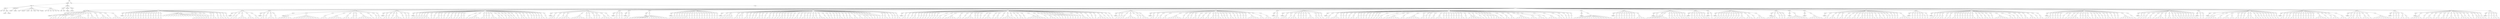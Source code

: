 digraph Tree {
	"t0" [label = "TEI"];
	"t1" [label = "teiHeader"];
	"t2" [label = "fileDesc"];
	"t3" [label = "titleStmt"];
	"t4" [label = "title"];
	"t5" [label = "title"];
	"t6" [label = "author"];
	"t7" [label = "surname"];
	"t8" [label = "forename"];
	"t9" [label = "publicationStmt"];
	"t10" [label = "publisher"];
	"t11" [label = "publisher"];
	"t12" [label = "sourceDesc"];
	"t13" [label = "genre"];
	"t14" [label = "inspiration"];
	"t15" [label = "structure"];
	"t16" [label = "type"];
	"t17" [label = "periode"];
	"t18" [label = "taille"];
	"t19" [label = "permalien"];
	"t20" [label = "liens"];
	"t21" [label = "lien"];
	"t22" [label = "lien"];
	"t23" [label = "lien"];
	"t24" [label = "lien"];
	"t25" [label = "lien"];
	"t26" [label = "lien"];
	"t27" [label = "profileDesc"];
	"t28" [label = "creation"];
	"t29" [label = "date"];
	"t30" [label = "date"];
	"t31" [label = "langUsage"];
	"t32" [label = "language"];
	"t33" [label = "textClass"];
	"t34" [label = "keywords"];
	"t35" [label = "term"];
	"t36" [label = "text"];
	"t37" [label = "body"];
	"t38" [label = "div1"];
	"t39" [label = "head"];
	"t40" [label = "div2"];
	"t41" [label = "head"];
	"t42" [label = "listPerson"];
	"t43" [label = "sp"];
	"t44" [label = "p"];
	"t45" [label = "s"];
	"t46" [label = "sp"];
	"t47" [label = "p"];
	"t48" [label = "s"];
	"t49" [label = "s"];
	"t50" [label = "sp"];
	"t51" [label = "p"];
	"t52" [label = "s"];
	"t53" [label = "sp"];
	"t54" [label = "p"];
	"t55" [label = "s"];
	"t56" [label = "sp"];
	"t57" [label = "p"];
	"t58" [label = "s"];
	"t59" [label = "s"];
	"t60" [label = "sp"];
	"t61" [label = "p"];
	"t62" [label = "s"];
	"t63" [label = "sp"];
	"t64" [label = "p"];
	"t65" [label = "s"];
	"t66" [label = "s"];
	"t67" [label = "s"];
	"t68" [label = "s"];
	"t69" [label = "s"];
	"t70" [label = "s"];
	"t71" [label = "s"];
	"t72" [label = "sp"];
	"t73" [label = "p"];
	"t74" [label = "s"];
	"t75" [label = "sp"];
	"t76" [label = "p"];
	"t77" [label = "s"];
	"t78" [label = "s"];
	"t79" [label = "s"];
	"t80" [label = "sp"];
	"t81" [label = "p"];
	"t82" [label = "s"];
	"t83" [label = "sp"];
	"t84" [label = "p"];
	"t85" [label = "s"];
	"t86" [label = "s"];
	"t87" [label = "s"];
	"t88" [label = "s"];
	"t89" [label = "sp"];
	"t90" [label = "p"];
	"t91" [label = "s"];
	"t92" [label = "sp"];
	"t93" [label = "p"];
	"t94" [label = "s"];
	"t95" [label = "s"];
	"t96" [label = "s"];
	"t97" [label = "s"];
	"t98" [label = "div2"];
	"t99" [label = "head"];
	"t100" [label = "listPerson"];
	"t101" [label = "sp"];
	"t102" [label = "p"];
	"t103" [label = "s"];
	"t104" [label = "sp"];
	"t105" [label = "p"];
	"t106" [label = "s"];
	"t107" [label = "sp"];
	"t108" [label = "p"];
	"t109" [label = "s"];
	"t110" [label = "sp"];
	"t111" [label = "p"];
	"t112" [label = "s"];
	"t113" [label = "s"];
	"t114" [label = "sp"];
	"t115" [label = "p"];
	"t116" [label = "s"];
	"t117" [label = "sp"];
	"t118" [label = "p"];
	"t119" [label = "s"];
	"t120" [label = "sp"];
	"t121" [label = "p"];
	"t122" [label = "s"];
	"t123" [label = "sp"];
	"t124" [label = "p"];
	"t125" [label = "s"];
	"t126" [label = "sp"];
	"t127" [label = "p"];
	"t128" [label = "s"];
	"t129" [label = "sp"];
	"t130" [label = "p"];
	"t131" [label = "s"];
	"t132" [label = "sp"];
	"t133" [label = "p"];
	"t134" [label = "s"];
	"t135" [label = "sp"];
	"t136" [label = "p"];
	"t137" [label = "s"];
	"t138" [label = "sp"];
	"t139" [label = "p"];
	"t140" [label = "s"];
	"t141" [label = "sp"];
	"t142" [label = "p"];
	"t143" [label = "s"];
	"t144" [label = "sp"];
	"t145" [label = "p"];
	"t146" [label = "s"];
	"t147" [label = "sp"];
	"t148" [label = "l"];
	"t149" [label = "l"];
	"t150" [label = "l"];
	"t151" [label = "l"];
	"t152" [label = "l"];
	"t153" [label = "l"];
	"t154" [label = "l"];
	"t155" [label = "l"];
	"t156" [label = "l"];
	"t157" [label = "l"];
	"t158" [label = "l"];
	"t159" [label = "l"];
	"t160" [label = "l"];
	"t161" [label = "l"];
	"t162" [label = "sp"];
	"t163" [label = "p"];
	"t164" [label = "s"];
	"t165" [label = "sp"];
	"t166" [label = "p"];
	"t167" [label = "s"];
	"t168" [label = "sp"];
	"t169" [label = "p"];
	"t170" [label = "s"];
	"t171" [label = "sp"];
	"t172" [label = "p"];
	"t173" [label = "s"];
	"t174" [label = "sp"];
	"t175" [label = "p"];
	"t176" [label = "s"];
	"t177" [label = "s"];
	"t178" [label = "s"];
	"t179" [label = "sp"];
	"t180" [label = "p"];
	"t181" [label = "s"];
	"t182" [label = "sp"];
	"t183" [label = "p"];
	"t184" [label = "s"];
	"t185" [label = "s"];
	"t186" [label = "sp"];
	"t187" [label = "p"];
	"t188" [label = "s"];
	"t189" [label = "sp"];
	"t190" [label = "p"];
	"t191" [label = "s"];
	"t192" [label = "s"];
	"t193" [label = "sp"];
	"t194" [label = "p"];
	"t195" [label = "s"];
	"t196" [label = "sp"];
	"t197" [label = "p"];
	"t198" [label = "s"];
	"t199" [label = "div2"];
	"t200" [label = "head"];
	"t201" [label = "listPerson"];
	"t202" [label = "sp"];
	"t203" [label = "p"];
	"t204" [label = "s"];
	"t205" [label = "sp"];
	"t206" [label = "p"];
	"t207" [label = "s"];
	"t208" [label = "s"];
	"t209" [label = "sp"];
	"t210" [label = "p"];
	"t211" [label = "s"];
	"t212" [label = "s"];
	"t213" [label = "s"];
	"t214" [label = "s"];
	"t215" [label = "sp"];
	"t216" [label = "p"];
	"t217" [label = "s"];
	"t218" [label = "s"];
	"t219" [label = "s"];
	"t220" [label = "sp"];
	"t221" [label = "p"];
	"t222" [label = "s"];
	"t223" [label = "s"];
	"t224" [label = "div2"];
	"t225" [label = "head"];
	"t226" [label = "listPerson"];
	"t227" [label = "sp"];
	"t228" [label = "p"];
	"t229" [label = "s"];
	"t230" [label = "s"];
	"t231" [label = "sp"];
	"t232" [label = "p"];
	"t233" [label = "s"];
	"t234" [label = "sp"];
	"t235" [label = "p"];
	"t236" [label = "s"];
	"t237" [label = "s"];
	"t238" [label = "s"];
	"t239" [label = "sp"];
	"t240" [label = "p"];
	"t241" [label = "s"];
	"t242" [label = "div2"];
	"t243" [label = "head"];
	"t244" [label = "listPerson"];
	"t245" [label = "sp"];
	"t246" [label = "p"];
	"t247" [label = "s"];
	"t248" [label = "s"];
	"t249" [label = "s"];
	"t250" [label = "s"];
	"t251" [label = "s"];
	"t252" [label = "s"];
	"t253" [label = "p"];
	"t254" [label = "s"];
	"t255" [label = "s"];
	"t256" [label = "s"];
	"t257" [label = "s"];
	"t258" [label = "s"];
	"t259" [label = "s"];
	"t260" [label = "s"];
	"t261" [label = "s"];
	"t262" [label = "s"];
	"t263" [label = "s"];
	"t264" [label = "s"];
	"t265" [label = "sp"];
	"t266" [label = "p"];
	"t267" [label = "s"];
	"t268" [label = "s"];
	"t269" [label = "s"];
	"t270" [label = "sp"];
	"t271" [label = "p"];
	"t272" [label = "s"];
	"t273" [label = "s"];
	"t274" [label = "s"];
	"t275" [label = "s"];
	"t276" [label = "s"];
	"t277" [label = "s"];
	"t278" [label = "sp"];
	"t279" [label = "p"];
	"t280" [label = "s"];
	"t281" [label = "s"];
	"t282" [label = "s"];
	"t283" [label = "sp"];
	"t284" [label = "p"];
	"t285" [label = "s"];
	"t286" [label = "s"];
	"t287" [label = "sp"];
	"t288" [label = "p"];
	"t289" [label = "s"];
	"t290" [label = "sp"];
	"t291" [label = "p"];
	"t292" [label = "s"];
	"t293" [label = "s"];
	"t294" [label = "s"];
	"t295" [label = "s"];
	"t296" [label = "s"];
	"t297" [label = "s"];
	"t298" [label = "sp"];
	"t299" [label = "p"];
	"t300" [label = "s"];
	"t301" [label = "sp"];
	"t302" [label = "p"];
	"t303" [label = "s"];
	"t304" [label = "sp"];
	"t305" [label = "p"];
	"t306" [label = "s"];
	"t307" [label = "s"];
	"t308" [label = "div2"];
	"t309" [label = "head"];
	"t310" [label = "listPerson"];
	"t311" [label = "sp"];
	"t312" [label = "p"];
	"t313" [label = "s"];
	"t314" [label = "s"];
	"t315" [label = "sp"];
	"t316" [label = "p"];
	"t317" [label = "s"];
	"t318" [label = "sp"];
	"t319" [label = "p"];
	"t320" [label = "s"];
	"t321" [label = "sp"];
	"t322" [label = "p"];
	"t323" [label = "s"];
	"t324" [label = "s"];
	"t325" [label = "s"];
	"t326" [label = "s"];
	"t327" [label = "sp"];
	"t328" [label = "p"];
	"t329" [label = "s"];
	"t330" [label = "sp"];
	"t331" [label = "p"];
	"t332" [label = "s"];
	"t333" [label = "sp"];
	"t334" [label = "p"];
	"t335" [label = "s"];
	"t336" [label = "div2"];
	"t337" [label = "head"];
	"t338" [label = "listPerson"];
	"t339" [label = "sp"];
	"t340" [label = "p"];
	"t341" [label = "s"];
	"t342" [label = "sp"];
	"t343" [label = "p"];
	"t344" [label = "s"];
	"t345" [label = "sp"];
	"t346" [label = "p"];
	"t347" [label = "s"];
	"t348" [label = "sp"];
	"t349" [label = "p"];
	"t350" [label = "s"];
	"t351" [label = "sp"];
	"t352" [label = "p"];
	"t353" [label = "s"];
	"t354" [label = "s"];
	"t355" [label = "s"];
	"t356" [label = "s"];
	"t357" [label = "sp"];
	"t358" [label = "p"];
	"t359" [label = "s"];
	"t360" [label = "sp"];
	"t361" [label = "p"];
	"t362" [label = "s"];
	"t363" [label = "sp"];
	"t364" [label = "p"];
	"t365" [label = "s"];
	"t366" [label = "s"];
	"t367" [label = "sp"];
	"t368" [label = "p"];
	"t369" [label = "s"];
	"t370" [label = "sp"];
	"t371" [label = "p"];
	"t372" [label = "s"];
	"t373" [label = "sp"];
	"t374" [label = "p"];
	"t375" [label = "s"];
	"t376" [label = "sp"];
	"t377" [label = "p"];
	"t378" [label = "s"];
	"t379" [label = "s"];
	"t380" [label = "sp"];
	"t381" [label = "p"];
	"t382" [label = "s"];
	"t383" [label = "sp"];
	"t384" [label = "p"];
	"t385" [label = "s"];
	"t386" [label = "sp"];
	"t387" [label = "p"];
	"t388" [label = "s"];
	"t389" [label = "s"];
	"t390" [label = "sp"];
	"t391" [label = "p"];
	"t392" [label = "s"];
	"t393" [label = "sp"];
	"t394" [label = "p"];
	"t395" [label = "s"];
	"t396" [label = "sp"];
	"t397" [label = "p"];
	"t398" [label = "s"];
	"t399" [label = "s"];
	"t400" [label = "s"];
	"t401" [label = "s"];
	"t402" [label = "s"];
	"t403" [label = "sp"];
	"t404" [label = "p"];
	"t405" [label = "s"];
	"t406" [label = "s"];
	"t407" [label = "sp"];
	"t408" [label = "p"];
	"t409" [label = "s"];
	"t410" [label = "sp"];
	"t411" [label = "p"];
	"t412" [label = "s"];
	"t413" [label = "sp"];
	"t414" [label = "p"];
	"t415" [label = "s"];
	"t416" [label = "s"];
	"t417" [label = "s"];
	"t418" [label = "sp"];
	"t419" [label = "p"];
	"t420" [label = "s"];
	"t421" [label = "s"];
	"t422" [label = "sp"];
	"t423" [label = "p"];
	"t424" [label = "s"];
	"t425" [label = "sp"];
	"t426" [label = "p"];
	"t427" [label = "s"];
	"t428" [label = "sp"];
	"t429" [label = "p"];
	"t430" [label = "s"];
	"t431" [label = "s"];
	"t432" [label = "sp"];
	"t433" [label = "p"];
	"t434" [label = "s"];
	"t435" [label = "sp"];
	"t436" [label = "p"];
	"t437" [label = "s"];
	"t438" [label = "sp"];
	"t439" [label = "p"];
	"t440" [label = "s"];
	"t441" [label = "sp"];
	"t442" [label = "p"];
	"t443" [label = "s"];
	"t444" [label = "s"];
	"t445" [label = "sp"];
	"t446" [label = "p"];
	"t447" [label = "s"];
	"t448" [label = "sp"];
	"t449" [label = "p"];
	"t450" [label = "s"];
	"t451" [label = "sp"];
	"t452" [label = "p"];
	"t453" [label = "s"];
	"t454" [label = "sp"];
	"t455" [label = "p"];
	"t456" [label = "s"];
	"t457" [label = "sp"];
	"t458" [label = "p"];
	"t459" [label = "s"];
	"t460" [label = "sp"];
	"t461" [label = "p"];
	"t462" [label = "s"];
	"t463" [label = "sp"];
	"t464" [label = "p"];
	"t465" [label = "s"];
	"t466" [label = "s"];
	"t467" [label = "sp"];
	"t468" [label = "p"];
	"t469" [label = "s"];
	"t470" [label = "div2"];
	"t471" [label = "head"];
	"t472" [label = "listPerson"];
	"t473" [label = "sp"];
	"t474" [label = "p"];
	"t475" [label = "s"];
	"t476" [label = "s"];
	"t477" [label = "s"];
	"t478" [label = "sp"];
	"t479" [label = "p"];
	"t480" [label = "s"];
	"t481" [label = "sp"];
	"t482" [label = "p"];
	"t483" [label = "s"];
	"t484" [label = "sp"];
	"t485" [label = "p"];
	"t486" [label = "s"];
	"t487" [label = "s"];
	"t488" [label = "s"];
	"t489" [label = "s"];
	"t490" [label = "sp"];
	"t491" [label = "p"];
	"t492" [label = "s"];
	"t493" [label = "s"];
	"t494" [label = "s"];
	"t495" [label = "s"];
	"t496" [label = "s"];
	"t497" [label = "s"];
	"t498" [label = "sp"];
	"t499" [label = "p"];
	"t500" [label = "s"];
	"t501" [label = "sp"];
	"t502" [label = "p"];
	"t503" [label = "s"];
	"t504" [label = "s"];
	"t505" [label = "sp"];
	"t506" [label = "p"];
	"t507" [label = "s"];
	"t508" [label = "sp"];
	"t509" [label = "p"];
	"t510" [label = "s"];
	"t511" [label = "p"];
	"t512" [label = "s"];
	"t513" [label = "sp"];
	"t514" [label = "p"];
	"t515" [label = "s"];
	"t516" [label = "s"];
	"t517" [label = "s"];
	"t518" [label = "s"];
	"t519" [label = "sp"];
	"t520" [label = "p"];
	"t521" [label = "s"];
	"t522" [label = "div2"];
	"t523" [label = "head"];
	"t524" [label = "listPerson"];
	"t525" [label = "sp"];
	"t526" [label = "p"];
	"t527" [label = "s"];
	"t528" [label = "s"];
	"t529" [label = "sp"];
	"t530" [label = "p"];
	"t531" [label = "s"];
	"t532" [label = "sp"];
	"t533" [label = "p"];
	"t534" [label = "s"];
	"t535" [label = "div2"];
	"t536" [label = "head"];
	"t537" [label = "listPerson"];
	"t538" [label = "sp"];
	"t539" [label = "p"];
	"t540" [label = "s"];
	"t541" [label = "s"];
	"t542" [label = "div2"];
	"t543" [label = "head"];
	"t544" [label = "listPerson"];
	"t545" [label = "sp"];
	"t546" [label = "p"];
	"t547" [label = "s"];
	"t548" [label = "s"];
	"t549" [label = "s"];
	"t550" [label = "s"];
	"t551" [label = "s"];
	"t552" [label = "s"];
	"t553" [label = "s"];
	"t554" [label = "s"];
	"t555" [label = "s"];
	"t556" [label = "s"];
	"t557" [label = "s"];
	"t558" [label = "s"];
	"t559" [label = "s"];
	"t560" [label = "s"];
	"t561" [label = "s"];
	"t562" [label = "s"];
	"t563" [label = "div2"];
	"t564" [label = "head"];
	"t565" [label = "listPerson"];
	"t566" [label = "sp"];
	"t567" [label = "p"];
	"t568" [label = "s"];
	"t569" [label = "sp"];
	"t570" [label = "p"];
	"t571" [label = "s"];
	"t572" [label = "sp"];
	"t573" [label = "p"];
	"t574" [label = "s"];
	"t575" [label = "sp"];
	"t576" [label = "p"];
	"t577" [label = "s"];
	"t578" [label = "sp"];
	"t579" [label = "p"];
	"t580" [label = "s"];
	"t581" [label = "sp"];
	"t582" [label = "p"];
	"t583" [label = "s"];
	"t584" [label = "s"];
	"t585" [label = "s"];
	"t586" [label = "sp"];
	"t587" [label = "p"];
	"t588" [label = "s"];
	"t589" [label = "sp"];
	"t590" [label = "p"];
	"t591" [label = "s"];
	"t592" [label = "sp"];
	"t593" [label = "p"];
	"t594" [label = "s"];
	"t595" [label = "sp"];
	"t596" [label = "p"];
	"t597" [label = "s"];
	"t598" [label = "sp"];
	"t599" [label = "p"];
	"t600" [label = "s"];
	"t601" [label = "sp"];
	"t602" [label = "p"];
	"t603" [label = "s"];
	"t604" [label = "sp"];
	"t605" [label = "p"];
	"t606" [label = "s"];
	"t607" [label = "sp"];
	"t608" [label = "p"];
	"t609" [label = "s"];
	"t610" [label = "sp"];
	"t611" [label = "p"];
	"t612" [label = "s"];
	"t613" [label = "sp"];
	"t614" [label = "p"];
	"t615" [label = "s"];
	"t616" [label = "sp"];
	"t617" [label = "p"];
	"t618" [label = "s"];
	"t619" [label = "sp"];
	"t620" [label = "p"];
	"t621" [label = "s"];
	"t622" [label = "div2"];
	"t623" [label = "head"];
	"t624" [label = "listPerson"];
	"t625" [label = "sp"];
	"t626" [label = "p"];
	"t627" [label = "s"];
	"t628" [label = "sp"];
	"t629" [label = "p"];
	"t630" [label = "s"];
	"t631" [label = "p"];
	"t632" [label = "s"];
	"t633" [label = "p"];
	"t634" [label = "s"];
	"t635" [label = "s"];
	"t636" [label = "s"];
	"t637" [label = "sp"];
	"t638" [label = "p"];
	"t639" [label = "s"];
	"t640" [label = "s"];
	"t641" [label = "sp"];
	"t642" [label = "p"];
	"t643" [label = "s"];
	"t644" [label = "p"];
	"t645" [label = "s"];
	"t646" [label = "sp"];
	"t647" [label = "p"];
	"t648" [label = "s"];
	"t649" [label = "s"];
	"t650" [label = "sp"];
	"t651" [label = "p"];
	"t652" [label = "s"];
	"t653" [label = "sp"];
	"t654" [label = "p"];
	"t655" [label = "s"];
	"t656" [label = "sp"];
	"t657" [label = "p"];
	"t658" [label = "s"];
	"t659" [label = "sp"];
	"t660" [label = "p"];
	"t661" [label = "s"];
	"t662" [label = "s"];
	"t663" [label = "sp"];
	"t664" [label = "p"];
	"t665" [label = "s"];
	"t666" [label = "sp"];
	"t667" [label = "p"];
	"t668" [label = "s"];
	"t669" [label = "sp"];
	"t670" [label = "p"];
	"t671" [label = "s"];
	"t672" [label = "s"];
	"t673" [label = "sp"];
	"t674" [label = "p"];
	"t675" [label = "s"];
	"t676" [label = "sp"];
	"t677" [label = "p"];
	"t678" [label = "s"];
	"t679" [label = "sp"];
	"t680" [label = "p"];
	"t681" [label = "s"];
	"t682" [label = "sp"];
	"t683" [label = "p"];
	"t684" [label = "s"];
	"t685" [label = "s"];
	"t686" [label = "sp"];
	"t687" [label = "p"];
	"t688" [label = "s"];
	"t689" [label = "sp"];
	"t690" [label = "p"];
	"t691" [label = "s"];
	"t692" [label = "sp"];
	"t693" [label = "p"];
	"t694" [label = "s"];
	"t695" [label = "sp"];
	"t696" [label = "p"];
	"t697" [label = "s"];
	"t698" [label = "sp"];
	"t699" [label = "p"];
	"t700" [label = "s"];
	"t701" [label = "s"];
	"t702" [label = "sp"];
	"t703" [label = "p"];
	"t704" [label = "s"];
	"t705" [label = "sp"];
	"t706" [label = "p"];
	"t707" [label = "s"];
	"t708" [label = "s"];
	"t709" [label = "sp"];
	"t710" [label = "p"];
	"t711" [label = "s"];
	"t712" [label = "sp"];
	"t713" [label = "p"];
	"t714" [label = "s"];
	"t715" [label = "sp"];
	"t716" [label = "p"];
	"t717" [label = "s"];
	"t718" [label = "s"];
	"t719" [label = "sp"];
	"t720" [label = "p"];
	"t721" [label = "s"];
	"t722" [label = "sp"];
	"t723" [label = "p"];
	"t724" [label = "s"];
	"t725" [label = "s"];
	"t726" [label = "s"];
	"t727" [label = "sp"];
	"t728" [label = "p"];
	"t729" [label = "s"];
	"t730" [label = "sp"];
	"t731" [label = "p"];
	"t732" [label = "s"];
	"t733" [label = "sp"];
	"t734" [label = "p"];
	"t735" [label = "s"];
	"t736" [label = "sp"];
	"t737" [label = "p"];
	"t738" [label = "s"];
	"t739" [label = "sp"];
	"t740" [label = "p"];
	"t741" [label = "s"];
	"t742" [label = "sp"];
	"t743" [label = "p"];
	"t744" [label = "s"];
	"t745" [label = "s"];
	"t746" [label = "sp"];
	"t747" [label = "p"];
	"t748" [label = "s"];
	"t749" [label = "sp"];
	"t750" [label = "p"];
	"t751" [label = "s"];
	"t752" [label = "sp"];
	"t753" [label = "p"];
	"t754" [label = "s"];
	"t755" [label = "s"];
	"t756" [label = "sp"];
	"t757" [label = "p"];
	"t758" [label = "s"];
	"t759" [label = "s"];
	"t760" [label = "sp"];
	"t761" [label = "p"];
	"t762" [label = "s"];
	"t763" [label = "s"];
	"t764" [label = "sp"];
	"t765" [label = "p"];
	"t766" [label = "s"];
	"t767" [label = "s"];
	"t768" [label = "sp"];
	"t769" [label = "p"];
	"t770" [label = "s"];
	"t771" [label = "sp"];
	"t772" [label = "p"];
	"t773" [label = "s"];
	"t774" [label = "sp"];
	"t775" [label = "p"];
	"t776" [label = "s"];
	"t777" [label = "sp"];
	"t778" [label = "p"];
	"t779" [label = "s"];
	"t780" [label = "sp"];
	"t781" [label = "p"];
	"t782" [label = "s"];
	"t783" [label = "sp"];
	"t784" [label = "p"];
	"t785" [label = "s"];
	"t786" [label = "sp"];
	"t787" [label = "p"];
	"t788" [label = "s"];
	"t789" [label = "s"];
	"t790" [label = "sp"];
	"t791" [label = "p"];
	"t792" [label = "s"];
	"t793" [label = "sp"];
	"t794" [label = "p"];
	"t795" [label = "s"];
	"t796" [label = "sp"];
	"t797" [label = "p"];
	"t798" [label = "s"];
	"t799" [label = "sp"];
	"t800" [label = "p"];
	"t801" [label = "s"];
	"t802" [label = "s"];
	"t803" [label = "div2"];
	"t804" [label = "head"];
	"t805" [label = "listPerson"];
	"t806" [label = "sp"];
	"t807" [label = "p"];
	"t808" [label = "s"];
	"t809" [label = "s"];
	"t810" [label = "sp"];
	"t811" [label = "p"];
	"t812" [label = "s"];
	"t813" [label = "sp"];
	"t814" [label = "p"];
	"t815" [label = "s"];
	"t816" [label = "sp"];
	"t817" [label = "p"];
	"t818" [label = "s"];
	"t819" [label = "s"];
	"t820" [label = "sp"];
	"t821" [label = "p"];
	"t822" [label = "s"];
	"t823" [label = "sp"];
	"t824" [label = "p"];
	"t825" [label = "s"];
	"t826" [label = "sp"];
	"t827" [label = "p"];
	"t828" [label = "s"];
	"t829" [label = "sp"];
	"t830" [label = "p"];
	"t831" [label = "s"];
	"t832" [label = "sp"];
	"t833" [label = "p"];
	"t834" [label = "s"];
	"t835" [label = "sp"];
	"t836" [label = "p"];
	"t837" [label = "s"];
	"t838" [label = "sp"];
	"t839" [label = "p"];
	"t840" [label = "s"];
	"t841" [label = "sp"];
	"t842" [label = "p"];
	"t843" [label = "s"];
	"t844" [label = "sp"];
	"t845" [label = "p"];
	"t846" [label = "s"];
	"t847" [label = "s"];
	"t848" [label = "sp"];
	"t849" [label = "p"];
	"t850" [label = "s"];
	"t851" [label = "sp"];
	"t852" [label = "p"];
	"t853" [label = "s"];
	"t854" [label = "s"];
	"t855" [label = "s"];
	"t856" [label = "s"];
	"t857" [label = "s"];
	"t858" [label = "sp"];
	"t859" [label = "p"];
	"t860" [label = "s"];
	"t861" [label = "s"];
	"t862" [label = "sp"];
	"t863" [label = "p"];
	"t864" [label = "s"];
	"t865" [label = "sp"];
	"t866" [label = "p"];
	"t867" [label = "s"];
	"t868" [label = "s"];
	"t869" [label = "s"];
	"t870" [label = "s"];
	"t871" [label = "sp"];
	"t872" [label = "p"];
	"t873" [label = "s"];
	"t874" [label = "sp"];
	"t875" [label = "p"];
	"t876" [label = "s"];
	"t877" [label = "sp"];
	"t878" [label = "p"];
	"t879" [label = "s"];
	"t880" [label = "sp"];
	"t881" [label = "p"];
	"t882" [label = "s"];
	"t883" [label = "sp"];
	"t884" [label = "p"];
	"t885" [label = "s"];
	"t886" [label = "s"];
	"t887" [label = "s"];
	"t888" [label = "sp"];
	"t889" [label = "p"];
	"t890" [label = "s"];
	"t891" [label = "sp"];
	"t892" [label = "p"];
	"t893" [label = "s"];
	"t894" [label = "s"];
	"t895" [label = "sp"];
	"t896" [label = "p"];
	"t897" [label = "s"];
	"t898" [label = "sp"];
	"t899" [label = "p"];
	"t900" [label = "s"];
	"t901" [label = "s"];
	"t902" [label = "s"];
	"t903" [label = "s"];
	"t904" [label = "s"];
	"t905" [label = "sp"];
	"t906" [label = "p"];
	"t907" [label = "s"];
	"t908" [label = "sp"];
	"t909" [label = "p"];
	"t910" [label = "s"];
	"t911" [label = "sp"];
	"t912" [label = "p"];
	"t913" [label = "s"];
	"t914" [label = "s"];
	"t915" [label = "sp"];
	"t916" [label = "p"];
	"t917" [label = "s"];
	"t918" [label = "sp"];
	"t919" [label = "p"];
	"t920" [label = "s"];
	"t921" [label = "s"];
	"t922" [label = "s"];
	"t923" [label = "s"];
	"t924" [label = "s"];
	"t925" [label = "s"];
	"t926" [label = "s"];
	"t927" [label = "sp"];
	"t928" [label = "p"];
	"t929" [label = "s"];
	"t930" [label = "sp"];
	"t931" [label = "p"];
	"t932" [label = "s"];
	"t933" [label = "sp"];
	"t934" [label = "p"];
	"t935" [label = "s"];
	"t936" [label = "s"];
	"t937" [label = "s"];
	"t938" [label = "sp"];
	"t939" [label = "p"];
	"t940" [label = "s"];
	"t941" [label = "sp"];
	"t942" [label = "p"];
	"t943" [label = "s"];
	"t944" [label = "sp"];
	"t945" [label = "p"];
	"t946" [label = "s"];
	"t947" [label = "sp"];
	"t948" [label = "p"];
	"t949" [label = "s"];
	"t950" [label = "sp"];
	"t951" [label = "p"];
	"t952" [label = "s"];
	"t953" [label = "sp"];
	"t954" [label = "p"];
	"t955" [label = "s"];
	"t956" [label = "sp"];
	"t957" [label = "p"];
	"t958" [label = "s"];
	"t959" [label = "sp"];
	"t960" [label = "p"];
	"t961" [label = "s"];
	"t962" [label = "sp"];
	"t963" [label = "p"];
	"t964" [label = "s"];
	"t965" [label = "sp"];
	"t966" [label = "p"];
	"t967" [label = "s"];
	"t968" [label = "sp"];
	"t969" [label = "p"];
	"t970" [label = "s"];
	"t971" [label = "s"];
	"t972" [label = "s"];
	"t973" [label = "sp"];
	"t974" [label = "p"];
	"t975" [label = "s"];
	"t976" [label = "sp"];
	"t977" [label = "p"];
	"t978" [label = "s"];
	"t979" [label = "sp"];
	"t980" [label = "p"];
	"t981" [label = "s"];
	"t982" [label = "sp"];
	"t983" [label = "p"];
	"t984" [label = "s"];
	"t985" [label = "s"];
	"t986" [label = "s"];
	"t987" [label = "s"];
	"t988" [label = "sp"];
	"t989" [label = "p"];
	"t990" [label = "s"];
	"t991" [label = "sp"];
	"t992" [label = "p"];
	"t993" [label = "s"];
	"t994" [label = "sp"];
	"t995" [label = "p"];
	"t996" [label = "s"];
	"t997" [label = "div2"];
	"t998" [label = "head"];
	"t999" [label = "listPerson"];
	"t1000" [label = "sp"];
	"t1001" [label = "p"];
	"t1002" [label = "s"];
	"t1003" [label = "sp"];
	"t1004" [label = "p"];
	"t1005" [label = "s"];
	"t1006" [label = "sp"];
	"t1007" [label = "p"];
	"t1008" [label = "s"];
	"t1009" [label = "s"];
	"t1010" [label = "sp"];
	"t1011" [label = "p"];
	"t1012" [label = "s"];
	"t1013" [label = "s"];
	"t1014" [label = "s"];
	"t1015" [label = "s"];
	"t1016" [label = "s"];
	"t1017" [label = "sp"];
	"t1018" [label = "p"];
	"t1019" [label = "s"];
	"t1020" [label = "sp"];
	"t1021" [label = "p"];
	"t1022" [label = "s"];
	"t1023" [label = "sp"];
	"t1024" [label = "p"];
	"t1025" [label = "s"];
	"t1026" [label = "s"];
	"t1027" [label = "s"];
	"t1028" [label = "div2"];
	"t1029" [label = "head"];
	"t1030" [label = "listPerson"];
	"t1031" [label = "sp"];
	"t1032" [label = "p"];
	"t1033" [label = "s"];
	"t1034" [label = "s"];
	"t1035" [label = "sp"];
	"t1036" [label = "p"];
	"t1037" [label = "s"];
	"t1038" [label = "sp"];
	"t1039" [label = "p"];
	"t1040" [label = "s"];
	"t1041" [label = "s"];
	"t1042" [label = "sp"];
	"t1043" [label = "p"];
	"t1044" [label = "s"];
	"t1045" [label = "s"];
	"t1046" [label = "sp"];
	"t1047" [label = "p"];
	"t1048" [label = "s"];
	"t1049" [label = "s"];
	"t1050" [label = "s"];
	"t1051" [label = "s"];
	"t1052" [label = "s"];
	"t1053" [label = "s"];
	"t1054" [label = "sp"];
	"t1055" [label = "p"];
	"t1056" [label = "s"];
	"t1057" [label = "sp"];
	"t1058" [label = "p"];
	"t1059" [label = "s"];
	"t1060" [label = "s"];
	"t1061" [label = "sp"];
	"t1062" [label = "p"];
	"t1063" [label = "s"];
	"t1064" [label = "sp"];
	"t1065" [label = "p"];
	"t1066" [label = "s"];
	"t1067" [label = "s"];
	"t1068" [label = "sp"];
	"t1069" [label = "p"];
	"t1070" [label = "s"];
	"t1071" [label = "sp"];
	"t1072" [label = "p"];
	"t1073" [label = "s"];
	"t1074" [label = "s"];
	"t1075" [label = "sp"];
	"t1076" [label = "p"];
	"t1077" [label = "s"];
	"t1078" [label = "s"];
	"t1079" [label = "sp"];
	"t1080" [label = "p"];
	"t1081" [label = "s"];
	"t1082" [label = "s"];
	"t1083" [label = "sp"];
	"t1084" [label = "p"];
	"t1085" [label = "s"];
	"t1086" [label = "sp"];
	"t1087" [label = "p"];
	"t1088" [label = "s"];
	"t1089" [label = "s"];
	"t1090" [label = "sp"];
	"t1091" [label = "p"];
	"t1092" [label = "s"];
	"t1093" [label = "sp"];
	"t1094" [label = "p"];
	"t1095" [label = "s"];
	"t1096" [label = "sp"];
	"t1097" [label = "p"];
	"t1098" [label = "s"];
	"t1099" [label = "sp"];
	"t1100" [label = "p"];
	"t1101" [label = "s"];
	"t1102" [label = "s"];
	"t1103" [label = "sp"];
	"t1104" [label = "p"];
	"t1105" [label = "s"];
	"t1106" [label = "sp"];
	"t1107" [label = "p"];
	"t1108" [label = "s"];
	"t1109" [label = "sp"];
	"t1110" [label = "p"];
	"t1111" [label = "s"];
	"t1112" [label = "sp"];
	"t1113" [label = "p"];
	"t1114" [label = "s"];
	"t1115" [label = "sp"];
	"t1116" [label = "p"];
	"t1117" [label = "s"];
	"t1118" [label = "sp"];
	"t1119" [label = "p"];
	"t1120" [label = "s"];
	"t1121" [label = "s"];
	"t1122" [label = "s"];
	"t1123" [label = "s"];
	"t1124" [label = "s"];
	"t1125" [label = "sp"];
	"t1126" [label = "p"];
	"t1127" [label = "s"];
	"t1128" [label = "s"];
	"t1129" [label = "sp"];
	"t1130" [label = "p"];
	"t1131" [label = "s"];
	"t1132" [label = "s"];
	"t1133" [label = "s"];
	"t1134" [label = "div2"];
	"t1135" [label = "head"];
	"t1136" [label = "listPerson"];
	"t1137" [label = "sp"];
	"t1138" [label = "p"];
	"t1139" [label = "s"];
	"t1140" [label = "s"];
	"t1141" [label = "s"];
	"t1142" [label = "div2"];
	"t1143" [label = "head"];
	"t1144" [label = "listPerson"];
	"t1145" [label = "sp"];
	"t1146" [label = "p"];
	"t1147" [label = "s"];
	"t1148" [label = "s"];
	"t1149" [label = "s"];
	"t1150" [label = "sp"];
	"t1151" [label = "p"];
	"t1152" [label = "s"];
	"t1153" [label = "sp"];
	"t1154" [label = "p"];
	"t1155" [label = "s"];
	"t1156" [label = "s"];
	"t1157" [label = "s"];
	"t1158" [label = "sp"];
	"t1159" [label = "p"];
	"t1160" [label = "s"];
	"t1161" [label = "sp"];
	"t1162" [label = "p"];
	"t1163" [label = "s"];
	"t1164" [label = "sp"];
	"t1165" [label = "p"];
	"t1166" [label = "s"];
	"t1167" [label = "sp"];
	"t1168" [label = "p"];
	"t1169" [label = "s"];
	"t1170" [label = "sp"];
	"t1171" [label = "p"];
	"t1172" [label = "s"];
	"t1173" [label = "s"];
	"t1174" [label = "s"];
	"t1175" [label = "sp"];
	"t1176" [label = "p"];
	"t1177" [label = "s"];
	"t1178" [label = "s"];
	"t1179" [label = "sp"];
	"t1180" [label = "p"];
	"t1181" [label = "s"];
	"t1182" [label = "sp"];
	"t1183" [label = "p"];
	"t1184" [label = "s"];
	"t1185" [label = "div2"];
	"t1186" [label = "head"];
	"t1187" [label = "listPerson"];
	"t1188" [label = "sp"];
	"t1189" [label = "p"];
	"t1190" [label = "s"];
	"t1191" [label = "s"];
	"t1192" [label = "sp"];
	"t1193" [label = "p"];
	"t1194" [label = "s"];
	"t1195" [label = "s"];
	"t1196" [label = "s"];
	"t1197" [label = "s"];
	"t1198" [label = "sp"];
	"t1199" [label = "p"];
	"t1200" [label = "s"];
	"t1201" [label = "sp"];
	"t1202" [label = "p"];
	"t1203" [label = "s"];
	"t1204" [label = "sp"];
	"t1205" [label = "p"];
	"t1206" [label = "s"];
	"t1207" [label = "sp"];
	"t1208" [label = "p"];
	"t1209" [label = "s"];
	"t1210" [label = "sp"];
	"t1211" [label = "p"];
	"t1212" [label = "s"];
	"t1213" [label = "s"];
	"t1214" [label = "sp"];
	"t1215" [label = "p"];
	"t1216" [label = "s"];
	"t1217" [label = "s"];
	"t1218" [label = "sp"];
	"t1219" [label = "p"];
	"t1220" [label = "s"];
	"t1221" [label = "sp"];
	"t1222" [label = "p"];
	"t1223" [label = "s"];
	"t1224" [label = "sp"];
	"t1225" [label = "p"];
	"t1226" [label = "s"];
	"t1227" [label = "sp"];
	"t1228" [label = "p"];
	"t1229" [label = "s"];
	"t1230" [label = "sp"];
	"t1231" [label = "p"];
	"t1232" [label = "s"];
	"t1233" [label = "sp"];
	"t1234" [label = "p"];
	"t1235" [label = "s"];
	"t1236" [label = "sp"];
	"t1237" [label = "p"];
	"t1238" [label = "s"];
	"t1239" [label = "sp"];
	"t1240" [label = "p"];
	"t1241" [label = "s"];
	"t1242" [label = "s"];
	"t1243" [label = "sp"];
	"t1244" [label = "p"];
	"t1245" [label = "s"];
	"t1246" [label = "sp"];
	"t1247" [label = "p"];
	"t1248" [label = "s"];
	"t1249" [label = "s"];
	"t1250" [label = "s"];
	"t1251" [label = "s"];
	"t1252" [label = "s"];
	"t1253" [label = "s"];
	"t1254" [label = "sp"];
	"t1255" [label = "p"];
	"t1256" [label = "s"];
	"t1257" [label = "s"];
	"t1258" [label = "sp"];
	"t1259" [label = "p"];
	"t1260" [label = "s"];
	"t1261" [label = "s"];
	"t1262" [label = "s"];
	"t1263" [label = "s"];
	"t1264" [label = "s"];
	"t1265" [label = "s"];
	"t1266" [label = "sp"];
	"t1267" [label = "p"];
	"t1268" [label = "s"];
	"t1269" [label = "s"];
	"t1270" [label = "sp"];
	"t1271" [label = "p"];
	"t1272" [label = "s"];
	"t1273" [label = "sp"];
	"t1274" [label = "p"];
	"t1275" [label = "s"];
	"t1276" [label = "sp"];
	"t1277" [label = "p"];
	"t1278" [label = "s"];
	"t1279" [label = "s"];
	"t1280" [label = "sp"];
	"t1281" [label = "p"];
	"t1282" [label = "s"];
	"t1283" [label = "s"];
	"t1284" [label = "s"];
	"t1285" [label = "sp"];
	"t1286" [label = "p"];
	"t1287" [label = "s"];
	"t1288" [label = "sp"];
	"t1289" [label = "p"];
	"t1290" [label = "s"];
	"t1291" [label = "sp"];
	"t1292" [label = "p"];
	"t1293" [label = "s"];
	"t1294" [label = "sp"];
	"t1295" [label = "p"];
	"t1296" [label = "s"];
	"t1297" [label = "sp"];
	"t1298" [label = "p"];
	"t1299" [label = "s"];
	"t1300" [label = "sp"];
	"t1301" [label = "p"];
	"t1302" [label = "s"];
	"t1303" [label = "sp"];
	"t1304" [label = "p"];
	"t1305" [label = "s"];
	"t1306" [label = "sp"];
	"t1307" [label = "p"];
	"t1308" [label = "s"];
	"t1309" [label = "s"];
	"t1310" [label = "sp"];
	"t1311" [label = "p"];
	"t1312" [label = "s"];
	"t1313" [label = "sp"];
	"t1314" [label = "p"];
	"t1315" [label = "s"];
	"t1316" [label = "s"];
	"t1317" [label = "s"];
	"t1318" [label = "s"];
	"t1319" [label = "s"];
	"t1320" [label = "sp"];
	"t1321" [label = "p"];
	"t1322" [label = "s"];
	"t1323" [label = "sp"];
	"t1324" [label = "p"];
	"t1325" [label = "s"];
	"t1326" [label = "sp"];
	"t1327" [label = "p"];
	"t1328" [label = "s"];
	"t1329" [label = "sp"];
	"t1330" [label = "p"];
	"t1331" [label = "s"];
	"t1332" [label = "sp"];
	"t1333" [label = "p"];
	"t1334" [label = "s"];
	"t1335" [label = "sp"];
	"t1336" [label = "p"];
	"t1337" [label = "s"];
	"t1338" [label = "sp"];
	"t1339" [label = "p"];
	"t1340" [label = "s"];
	"t1341" [label = "s"];
	"t1342" [label = "s"];
	"t1343" [label = "sp"];
	"t1344" [label = "p"];
	"t1345" [label = "s"];
	"t1346" [label = "sp"];
	"t1347" [label = "p"];
	"t1348" [label = "s"];
	"t1349" [label = "s"];
	"t1350" [label = "sp"];
	"t1351" [label = "p"];
	"t1352" [label = "s"];
	"t1353" [label = "s"];
	"t1354" [label = "sp"];
	"t1355" [label = "p"];
	"t1356" [label = "s"];
	"t1357" [label = "s"];
	"t1358" [label = "s"];
	"t1359" [label = "s"];
	"t1360" [label = "s"];
	"t1361" [label = "s"];
	"t1362" [label = "sp"];
	"t1363" [label = "p"];
	"t1364" [label = "s"];
	"t1365" [label = "s"];
	"t1366" [label = "s"];
	"t1367" [label = "sp"];
	"t1368" [label = "p"];
	"t1369" [label = "s"];
	"t1370" [label = "s"];
	"t1371" [label = "s"];
	"t1372" [label = "sp"];
	"t1373" [label = "p"];
	"t1374" [label = "s"];
	"t1375" [label = "sp"];
	"t1376" [label = "p"];
	"t1377" [label = "s"];
	"t1378" [label = "s"];
	"t1379" [label = "s"];
	"t1380" [label = "s"];
	"t1381" [label = "sp"];
	"t1382" [label = "p"];
	"t1383" [label = "s"];
	"t1384" [label = "s"];
	"t1385" [label = "sp"];
	"t1386" [label = "p"];
	"t1387" [label = "s"];
	"t1388" [label = "sp"];
	"t1389" [label = "p"];
	"t1390" [label = "s"];
	"t1391" [label = "sp"];
	"t1392" [label = "p"];
	"t1393" [label = "s"];
	"t1394" [label = "sp"];
	"t1395" [label = "p"];
	"t1396" [label = "s"];
	"t1397" [label = "div2"];
	"t1398" [label = "head"];
	"t1399" [label = "listPerson"];
	"t1400" [label = "sp"];
	"t1401" [label = "p"];
	"t1402" [label = "s"];
	"t1403" [label = "s"];
	"t1404" [label = "s"];
	"t1405" [label = "s"];
	"t1406" [label = "s"];
	"t1407" [label = "s"];
	"t1408" [label = "s"];
	"t1409" [label = "s"];
	"t1410" [label = "s"];
	"t1411" [label = "s"];
	"t1412" [label = "s"];
	"t1413" [label = "s"];
	"t1414" [label = "s"];
	"t1415" [label = "s"];
	"t1416" [label = "s"];
	"t1417" [label = "s"];
	"t1418" [label = "div2"];
	"t1419" [label = "head"];
	"t1420" [label = "listPerson"];
	"t1421" [label = "sp"];
	"t1422" [label = "p"];
	"t1423" [label = "s"];
	"t1424" [label = "s"];
	"t1425" [label = "sp"];
	"t1426" [label = "p"];
	"t1427" [label = "s"];
	"t1428" [label = "sp"];
	"t1429" [label = "p"];
	"t1430" [label = "s"];
	"t1431" [label = "sp"];
	"t1432" [label = "p"];
	"t1433" [label = "s"];
	"t1434" [label = "sp"];
	"t1435" [label = "p"];
	"t1436" [label = "s"];
	"t1437" [label = "sp"];
	"t1438" [label = "p"];
	"t1439" [label = "s"];
	"t1440" [label = "sp"];
	"t1441" [label = "p"];
	"t1442" [label = "s"];
	"t1443" [label = "sp"];
	"t1444" [label = "p"];
	"t1445" [label = "s"];
	"t1446" [label = "sp"];
	"t1447" [label = "p"];
	"t1448" [label = "s"];
	"t1449" [label = "s"];
	"t1450" [label = "s"];
	"t1451" [label = "s"];
	"t1452" [label = "div2"];
	"t1453" [label = "head"];
	"t1454" [label = "listPerson"];
	"t1455" [label = "sp"];
	"t1456" [label = "p"];
	"t1457" [label = "s"];
	"t1458" [label = "sp"];
	"t1459" [label = "p"];
	"t1460" [label = "s"];
	"t1461" [label = "sp"];
	"t1462" [label = "p"];
	"t1463" [label = "s"];
	"t1464" [label = "s"];
	"t1465" [label = "s"];
	"t1466" [label = "s"];
	"t1467" [label = "s"];
	"t1468" [label = "s"];
	"t1469" [label = "s"];
	"t1470" [label = "sp"];
	"t1471" [label = "p"];
	"t1472" [label = "s"];
	"t1473" [label = "sp"];
	"t1474" [label = "p"];
	"t1475" [label = "s"];
	"t1476" [label = "s"];
	"t1477" [label = "sp"];
	"t1478" [label = "p"];
	"t1479" [label = "s"];
	"t1480" [label = "sp"];
	"t1481" [label = "p"];
	"t1482" [label = "s"];
	"t1483" [label = "sp"];
	"t1484" [label = "p"];
	"t1485" [label = "s"];
	"t1486" [label = "s"];
	"t1487" [label = "sp"];
	"t1488" [label = "p"];
	"t1489" [label = "s"];
	"t1490" [label = "sp"];
	"t1491" [label = "p"];
	"t1492" [label = "s"];
	"t1493" [label = "div2"];
	"t1494" [label = "head"];
	"t1495" [label = "listPerson"];
	"t1496" [label = "sp"];
	"t1497" [label = "p"];
	"t1498" [label = "s"];
	"t1499" [label = "sp"];
	"t1500" [label = "p"];
	"t1501" [label = "s"];
	"t1502" [label = "s"];
	"t1503" [label = "sp"];
	"t1504" [label = "p"];
	"t1505" [label = "s"];
	"t1506" [label = "sp"];
	"t1507" [label = "p"];
	"t1508" [label = "s"];
	"t1509" [label = "sp"];
	"t1510" [label = "p"];
	"t1511" [label = "s"];
	"t1512" [label = "s"];
	"t1513" [label = "sp"];
	"t1514" [label = "p"];
	"t1515" [label = "s"];
	"t1516" [label = "div2"];
	"t1517" [label = "head"];
	"t1518" [label = "listPerson"];
	"t1519" [label = "sp"];
	"t1520" [label = "p"];
	"t1521" [label = "s"];
	"t1522" [label = "div2"];
	"t1523" [label = "head"];
	"t1524" [label = "listPerson"];
	"t1525" [label = "sp"];
	"t1526" [label = "p"];
	"t1527" [label = "s"];
	"t1528" [label = "sp"];
	"t1529" [label = "p"];
	"t1530" [label = "s"];
	"t1531" [label = "sp"];
	"t1532" [label = "p"];
	"t1533" [label = "s"];
	"t1534" [label = "sp"];
	"t1535" [label = "p"];
	"t1536" [label = "s"];
	"t1537" [label = "sp"];
	"t1538" [label = "p"];
	"t1539" [label = "s"];
	"t1540" [label = "s"];
	"t1541" [label = "sp"];
	"t1542" [label = "p"];
	"t1543" [label = "s"];
	"t1544" [label = "sp"];
	"t1545" [label = "p"];
	"t1546" [label = "s"];
	"t1547" [label = "sp"];
	"t1548" [label = "p"];
	"t1549" [label = "s"];
	"t1550" [label = "sp"];
	"t1551" [label = "p"];
	"t1552" [label = "s"];
	"t1553" [label = "sp"];
	"t1554" [label = "p"];
	"t1555" [label = "s"];
	"t1556" [label = "s"];
	"t1557" [label = "s"];
	"t1558" [label = "sp"];
	"t1559" [label = "p"];
	"t1560" [label = "s"];
	"t1561" [label = "s"];
	"t1562" [label = "s"];
	"t1563" [label = "sp"];
	"t1564" [label = "p"];
	"t1565" [label = "s"];
	"t1566" [label = "sp"];
	"t1567" [label = "p"];
	"t1568" [label = "s"];
	"t1569" [label = "s"];
	"t1570" [label = "s"];
	"t1571" [label = "s"];
	"t1572" [label = "div2"];
	"t1573" [label = "head"];
	"t1574" [label = "listPerson"];
	"t1575" [label = "sp"];
	"t1576" [label = "p"];
	"t1577" [label = "s"];
	"t1578" [label = "s"];
	"t1579" [label = "s"];
	"t1580" [label = "s"];
	"t1581" [label = "s"];
	"t1582" [label = "sp"];
	"t1583" [label = "p"];
	"t1584" [label = "s"];
	"t1585" [label = "sp"];
	"t1586" [label = "p"];
	"t1587" [label = "s"];
	"t1588" [label = "sp"];
	"t1589" [label = "p"];
	"t1590" [label = "s"];
	"t1591" [label = "div2"];
	"t1592" [label = "head"];
	"t1593" [label = "listPerson"];
	"t1594" [label = "sp"];
	"t1595" [label = "p"];
	"t1596" [label = "s"];
	"t1597" [label = "s"];
	"t1598" [label = "s"];
	"t1599" [label = "s"];
	"t1600" [label = "s"];
	"t1601" [label = "s"];
	"t1602" [label = "s"];
	"t1603" [label = "s"];
	"t1604" [label = "s"];
	"t1605" [label = "div2"];
	"t1606" [label = "head"];
	"t1607" [label = "listPerson"];
	"t1608" [label = "sp"];
	"t1609" [label = "p"];
	"t1610" [label = "s"];
	"t1611" [label = "s"];
	"t1612" [label = "s"];
	"t1613" [label = "s"];
	"t1614" [label = "s"];
	"t1615" [label = "s"];
	"t1616" [label = "div2"];
	"t1617" [label = "head"];
	"t1618" [label = "listPerson"];
	"t1619" [label = "sp"];
	"t1620" [label = "p"];
	"t1621" [label = "s"];
	"t1622" [label = "s"];
	"t1623" [label = "sp"];
	"t1624" [label = "p"];
	"t1625" [label = "s"];
	"t1626" [label = "s"];
	"t1627" [label = "s"];
	"t1628" [label = "sp"];
	"t1629" [label = "p"];
	"t1630" [label = "s"];
	"t1631" [label = "sp"];
	"t1632" [label = "p"];
	"t1633" [label = "s"];
	"t1634" [label = "s"];
	"t1635" [label = "sp"];
	"t1636" [label = "p"];
	"t1637" [label = "s"];
	"t1638" [label = "sp"];
	"t1639" [label = "p"];
	"t1640" [label = "s"];
	"t1641" [label = "s"];
	"t1642" [label = "sp"];
	"t1643" [label = "p"];
	"t1644" [label = "s"];
	"t1645" [label = "s"];
	"t1646" [label = "sp"];
	"t1647" [label = "p"];
	"t1648" [label = "s"];
	"t1649" [label = "sp"];
	"t1650" [label = "p"];
	"t1651" [label = "s"];
	"t1652" [label = "s"];
	"t1653" [label = "sp"];
	"t1654" [label = "p"];
	"t1655" [label = "s"];
	"t1656" [label = "sp"];
	"t1657" [label = "p"];
	"t1658" [label = "s"];
	"t1659" [label = "sp"];
	"t1660" [label = "p"];
	"t1661" [label = "s"];
	"t1662" [label = "sp"];
	"t1663" [label = "p"];
	"t1664" [label = "s"];
	"t1665" [label = "s"];
	"t1666" [label = "sp"];
	"t1667" [label = "p"];
	"t1668" [label = "s"];
	"t1669" [label = "sp"];
	"t1670" [label = "p"];
	"t1671" [label = "s"];
	"t1672" [label = "s"];
	"t1673" [label = "sp"];
	"t1674" [label = "p"];
	"t1675" [label = "s"];
	"t1676" [label = "sp"];
	"t1677" [label = "p"];
	"t1678" [label = "s"];
	"t1679" [label = "sp"];
	"t1680" [label = "p"];
	"t1681" [label = "s"];
	"t1682" [label = "sp"];
	"t1683" [label = "p"];
	"t1684" [label = "s"];
	"t1685" [label = "sp"];
	"t1686" [label = "p"];
	"t1687" [label = "s"];
	"t1688" [label = "sp"];
	"t1689" [label = "p"];
	"t1690" [label = "s"];
	"t1691" [label = "sp"];
	"t1692" [label = "p"];
	"t1693" [label = "s"];
	"t1694" [label = "s"];
	"t1695" [label = "s"];
	"t1696" [label = "s"];
	"t1697" [label = "s"];
	"t1698" [label = "div2"];
	"t1699" [label = "head"];
	"t1700" [label = "listPerson"];
	"t1701" [label = "sp"];
	"t1702" [label = "p"];
	"t1703" [label = "s"];
	"t1704" [label = "sp"];
	"t1705" [label = "p"];
	"t1706" [label = "s"];
	"t1707" [label = "sp"];
	"t1708" [label = "p"];
	"t1709" [label = "s"];
	"t1710" [label = "sp"];
	"t1711" [label = "p"];
	"t1712" [label = "s"];
	"t1713" [label = "sp"];
	"t1714" [label = "p"];
	"t1715" [label = "s"];
	"t1716" [label = "p"];
	"t1717" [label = "s"];
	"t1718" [label = "sp"];
	"t1719" [label = "p"];
	"t1720" [label = "s"];
	"t1721" [label = "div2"];
	"t1722" [label = "head"];
	"t1723" [label = "listPerson"];
	"t1724" [label = "sp"];
	"t1725" [label = "p"];
	"t1726" [label = "s"];
	"t1727" [label = "s"];
	"t1728" [label = "sp"];
	"t1729" [label = "p"];
	"t1730" [label = "s"];
	"t1731" [label = "sp"];
	"t1732" [label = "p"];
	"t1733" [label = "s"];
	"t1734" [label = "sp"];
	"t1735" [label = "p"];
	"t1736" [label = "s"];
	"t1737" [label = "s"];
	"t1738" [label = "sp"];
	"t1739" [label = "p"];
	"t1740" [label = "s"];
	"t1741" [label = "sp"];
	"t1742" [label = "p"];
	"t1743" [label = "s"];
	"t1744" [label = "s"];
	"t1745" [label = "sp"];
	"t1746" [label = "p"];
	"t1747" [label = "s"];
	"t1748" [label = "s"];
	"t1749" [label = "sp"];
	"t1750" [label = "p"];
	"t1751" [label = "s"];
	"t1752" [label = "sp"];
	"t1753" [label = "p"];
	"t1754" [label = "s"];
	"t1755" [label = "sp"];
	"t1756" [label = "p"];
	"t1757" [label = "s"];
	"t1758" [label = "sp"];
	"t1759" [label = "p"];
	"t1760" [label = "s"];
	"t1761" [label = "sp"];
	"t1762" [label = "p"];
	"t1763" [label = "s"];
	"t1764" [label = "sp"];
	"t1765" [label = "p"];
	"t1766" [label = "s"];
	"t1767" [label = "sp"];
	"t1768" [label = "p"];
	"t1769" [label = "s"];
	"t1770" [label = "s"];
	"t1771" [label = "sp"];
	"t1772" [label = "p"];
	"t1773" [label = "s"];
	"t1774" [label = "s"];
	"t1775" [label = "sp"];
	"t1776" [label = "p"];
	"t1777" [label = "s"];
	"t1778" [label = "sp"];
	"t1779" [label = "p"];
	"t1780" [label = "s"];
	"t1781" [label = "s"];
	"t1782" [label = "sp"];
	"t1783" [label = "p"];
	"t1784" [label = "s"];
	"t1785" [label = "sp"];
	"t1786" [label = "p"];
	"t1787" [label = "s"];
	"t1788" [label = "sp"];
	"t1789" [label = "p"];
	"t1790" [label = "s"];
	"t1791" [label = "s"];
	"t1792" [label = "s"];
	"t1793" [label = "s"];
	"t1794" [label = "s"];
	"t1795" [label = "s"];
	"t1796" [label = "sp"];
	"t1797" [label = "p"];
	"t1798" [label = "s"];
	"t1799" [label = "s"];
	"t1800" [label = "sp"];
	"t1801" [label = "p"];
	"t1802" [label = "s"];
	"t1803" [label = "sp"];
	"t1804" [label = "p"];
	"t1805" [label = "s"];
	"t1806" [label = "s"];
	"t1807" [label = "sp"];
	"t1808" [label = "p"];
	"t1809" [label = "s"];
	"t1810" [label = "sp"];
	"t1811" [label = "p"];
	"t1812" [label = "s"];
	"t1813" [label = "s"];
	"t1814" [label = "sp"];
	"t1815" [label = "p"];
	"t1816" [label = "s"];
	"t1817" [label = "s"];
	"t1818" [label = "s"];
	"t1819" [label = "sp"];
	"t1820" [label = "p"];
	"t1821" [label = "s"];
	"t1822" [label = "sp"];
	"t1823" [label = "p"];
	"t1824" [label = "s"];
	"t1825" [label = "s"];
	"t1826" [label = "div2"];
	"t1827" [label = "head"];
	"t1828" [label = "listPerson"];
	"t1829" [label = "sp"];
	"t1830" [label = "p"];
	"t1831" [label = "s"];
	"t1832" [label = "s"];
	"t1833" [label = "s"];
	"t1834" [label = "sp"];
	"t1835" [label = "p"];
	"t1836" [label = "s"];
	"t1837" [label = "sp"];
	"t1838" [label = "p"];
	"t1839" [label = "s"];
	"t1840" [label = "sp"];
	"t1841" [label = "p"];
	"t1842" [label = "s"];
	"t1843" [label = "sp"];
	"t1844" [label = "p"];
	"t1845" [label = "s"];
	"t1846" [label = "sp"];
	"t1847" [label = "p"];
	"t1848" [label = "s"];
	"t1849" [label = "sp"];
	"t1850" [label = "p"];
	"t1851" [label = "s"];
	"t1852" [label = "sp"];
	"t1853" [label = "p"];
	"t1854" [label = "s"];
	"t1855" [label = "sp"];
	"t1856" [label = "p"];
	"t1857" [label = "s"];
	"t1858" [label = "s"];
	"t1859" [label = "s"];
	"t1860" [label = "s"];
	"t1861" [label = "sp"];
	"t1862" [label = "p"];
	"t1863" [label = "s"];
	"t1864" [label = "sp"];
	"t1865" [label = "p"];
	"t1866" [label = "s"];
	"t1867" [label = "sp"];
	"t1868" [label = "p"];
	"t1869" [label = "s"];
	"t1870" [label = "s"];
	"t1871" [label = "sp"];
	"t1872" [label = "p"];
	"t1873" [label = "s"];
	"t1874" [label = "sp"];
	"t1875" [label = "p"];
	"t1876" [label = "s"];
	"t1877" [label = "sp"];
	"t1878" [label = "p"];
	"t1879" [label = "s"];
	"t1880" [label = "s"];
	"t1881" [label = "sp"];
	"t1882" [label = "p"];
	"t1883" [label = "s"];
	"t1884" [label = "sp"];
	"t1885" [label = "p"];
	"t1886" [label = "s"];
	"t1887" [label = "sp"];
	"t1888" [label = "p"];
	"t1889" [label = "s"];
	"t1890" [label = "sp"];
	"t1891" [label = "p"];
	"t1892" [label = "s"];
	"t1893" [label = "s"];
	"t1894" [label = "sp"];
	"t1895" [label = "p"];
	"t1896" [label = "s"];
	"t1897" [label = "sp"];
	"t1898" [label = "p"];
	"t1899" [label = "s"];
	"t1900" [label = "sp"];
	"t1901" [label = "p"];
	"t1902" [label = "s"];
	"t1903" [label = "sp"];
	"t1904" [label = "p"];
	"t1905" [label = "s"];
	"t1906" [label = "s"];
	"t1907" [label = "s"];
	"t1908" [label = "s"];
	"t1909" [label = "s"];
	"t1910" [label = "s"];
	"t1911" [label = "sp"];
	"t1912" [label = "p"];
	"t1913" [label = "s"];
	"t1914" [label = "div2"];
	"t1915" [label = "head"];
	"t1916" [label = "listPerson"];
	"t1917" [label = "sp"];
	"t1918" [label = "p"];
	"t1919" [label = "s"];
	"t1920" [label = "sp"];
	"t1921" [label = "p"];
	"t1922" [label = "s"];
	"t1923" [label = "sp"];
	"t1924" [label = "p"];
	"t1925" [label = "s"];
	"t1926" [label = "s"];
	"t1927" [label = "sp"];
	"t1928" [label = "p"];
	"t1929" [label = "s"];
	"t1930" [label = "s"];
	"t1931" [label = "sp"];
	"t1932" [label = "p"];
	"t1933" [label = "s"];
	"t1934" [label = "sp"];
	"t1935" [label = "p"];
	"t1936" [label = "s"];
	"t1937" [label = "s"];
	"t1938" [label = "s"];
	"t1939" [label = "s"];
	"t1940" [label = "sp"];
	"t1941" [label = "p"];
	"t1942" [label = "s"];
	"t1943" [label = "sp"];
	"t1944" [label = "p"];
	"t1945" [label = "s"];
	"t1946" [label = "s"];
	"t1947" [label = "sp"];
	"t1948" [label = "p"];
	"t1949" [label = "s"];
	"t1950" [label = "s"];
	"t1951" [label = "sp"];
	"t1952" [label = "p"];
	"t1953" [label = "s"];
	"t1954" [label = "sp"];
	"t1955" [label = "p"];
	"t1956" [label = "s"];
	"t1957" [label = "s"];
	"t1958" [label = "sp"];
	"t1959" [label = "p"];
	"t1960" [label = "s"];
	"t1961" [label = "sp"];
	"t1962" [label = "p"];
	"t1963" [label = "s"];
	"t1964" [label = "sp"];
	"t1965" [label = "p"];
	"t1966" [label = "s"];
	"t1967" [label = "sp"];
	"t1968" [label = "p"];
	"t1969" [label = "s"];
	"t1970" [label = "sp"];
	"t1971" [label = "p"];
	"t1972" [label = "s"];
	"t1973" [label = "sp"];
	"t1974" [label = "p"];
	"t1975" [label = "s"];
	"t1976" [label = "div2"];
	"t1977" [label = "head"];
	"t1978" [label = "listPerson"];
	"t1979" [label = "sp"];
	"t1980" [label = "p"];
	"t1981" [label = "s"];
	"t1982" [label = "sp"];
	"t1983" [label = "p"];
	"t1984" [label = "s"];
	"t1985" [label = "div2"];
	"t1986" [label = "head"];
	"t1987" [label = "listPerson"];
	"t1988" [label = "sp"];
	"t1989" [label = "p"];
	"t1990" [label = "s"];
	"t1991" [label = "sp"];
	"t1992" [label = "p"];
	"t1993" [label = "s"];
	"t1994" [label = "s"];
	"t1995" [label = "s"];
	"t1996" [label = "s"];
	"t1997" [label = "sp"];
	"t1998" [label = "p"];
	"t1999" [label = "s"];
	"t2000" [label = "s"];
	"t2001" [label = "sp"];
	"t2002" [label = "p"];
	"t2003" [label = "s"];
	"t2004" [label = "s"];
	"t2005" [label = "s"];
	"t2006" [label = "p"];
	"t2007" [label = "s"];
	"t2008" [label = "s"];
	"t2009" [label = "sp"];
	"t2010" [label = "p"];
	"t2011" [label = "s"];
	"t2012" [label = "s"];
	"t2013" [label = "sp"];
	"t2014" [label = "p"];
	"t2015" [label = "s"];
	"t2016" [label = "sp"];
	"t2017" [label = "p"];
	"t2018" [label = "s"];
	"t2019" [label = "sp"];
	"t2020" [label = "p"];
	"t2021" [label = "s"];
	"t2022" [label = "s"];
	"t2023" [label = "sp"];
	"t2024" [label = "p"];
	"t2025" [label = "s"];
	"t2026" [label = "s"];
	"t2027" [label = "sp"];
	"t2028" [label = "p"];
	"t2029" [label = "s"];
	"t2030" [label = "s"];
	"t2031" [label = "sp"];
	"t2032" [label = "p"];
	"t2033" [label = "s"];
	"t2034" [label = "sp"];
	"t2035" [label = "p"];
	"t2036" [label = "s"];
	"t2037" [label = "sp"];
	"t2038" [label = "p"];
	"t2039" [label = "s"];
	"t2040" [label = "sp"];
	"t2041" [label = "p"];
	"t2042" [label = "s"];
	"t2043" [label = "sp"];
	"t2044" [label = "p"];
	"t2045" [label = "s"];
	"t2046" [label = "sp"];
	"t2047" [label = "p"];
	"t2048" [label = "s"];
	"t2049" [label = "sp"];
	"t2050" [label = "p"];
	"t2051" [label = "s"];
	"t2052" [label = "sp"];
	"t2053" [label = "p"];
	"t2054" [label = "s"];
	"t2055" [label = "div2"];
	"t2056" [label = "head"];
	"t2057" [label = "listPerson"];
	"t2058" [label = "sp"];
	"t2059" [label = "p"];
	"t2060" [label = "s"];
	"t2061" [label = "s"];
	"t2062" [label = "sp"];
	"t2063" [label = "p"];
	"t2064" [label = "s"];
	"t2065" [label = "sp"];
	"t2066" [label = "p"];
	"t2067" [label = "s"];
	"t2068" [label = "sp"];
	"t2069" [label = "p"];
	"t2070" [label = "s"];
	"t2071" [label = "s"];
	"t2072" [label = "sp"];
	"t2073" [label = "p"];
	"t2074" [label = "s"];
	"t2075" [label = "sp"];
	"t2076" [label = "p"];
	"t2077" [label = "s"];
	"t2078" [label = "sp"];
	"t2079" [label = "p"];
	"t2080" [label = "s"];
	"t2081" [label = "sp"];
	"t2082" [label = "p"];
	"t2083" [label = "s"];
	"t2084" [label = "sp"];
	"t2085" [label = "p"];
	"t2086" [label = "s"];
	"t2087" [label = "sp"];
	"t2088" [label = "p"];
	"t2089" [label = "s"];
	"t2090" [label = "sp"];
	"t2091" [label = "p"];
	"t2092" [label = "s"];
	"t2093" [label = "sp"];
	"t2094" [label = "p"];
	"t2095" [label = "s"];
	"t2096" [label = "sp"];
	"t2097" [label = "p"];
	"t2098" [label = "s"];
	"t2099" [label = "s"];
	"t2100" [label = "s"];
	"t2101" [label = "s"];
	"t2102" [label = "s"];
	"t2103" [label = "sp"];
	"t2104" [label = "p"];
	"t2105" [label = "s"];
	"t2106" [label = "sp"];
	"t2107" [label = "p"];
	"t2108" [label = "s"];
	"t2109" [label = "sp"];
	"t2110" [label = "p"];
	"t2111" [label = "s"];
	"t2112" [label = "s"];
	"t2113" [label = "s"];
	"t2114" [label = "sp"];
	"t2115" [label = "p"];
	"t2116" [label = "s"];
	"t2117" [label = "s"];
	"t2118" [label = "s"];
	"t2119" [label = "div2"];
	"t2120" [label = "head"];
	"t2121" [label = "listPerson"];
	"t2122" [label = "sp"];
	"t2123" [label = "p"];
	"t2124" [label = "s"];
	"t2125" [label = "sp"];
	"t2126" [label = "p"];
	"t2127" [label = "s"];
	"t2128" [label = "s"];
	"t2129" [label = "sp"];
	"t2130" [label = "p"];
	"t2131" [label = "s"];
	"t2132" [label = "s"];
	"t2133" [label = "sp"];
	"t2134" [label = "p"];
	"t2135" [label = "s"];
	"t2136" [label = "sp"];
	"t2137" [label = "p"];
	"t2138" [label = "s"];
	"t2139" [label = "s"];
	"t2140" [label = "s"];
	"t2141" [label = "sp"];
	"t2142" [label = "p"];
	"t2143" [label = "s"];
	"t2144" [label = "sp"];
	"t2145" [label = "p"];
	"t2146" [label = "s"];
	"t2147" [label = "s"];
	"t2148" [label = "s"];
	"t2149" [label = "s"];
	"t2150" [label = "s"];
	"t2151" [label = "s"];
	"t2152" [label = "s"];
	"t2153" [label = "s"];
	"t2154" [label = "div2"];
	"t2155" [label = "head"];
	"t2156" [label = "listPerson"];
	"t2157" [label = "sp"];
	"t2158" [label = "p"];
	"t2159" [label = "s"];
	"t2160" [label = "sp"];
	"t2161" [label = "p"];
	"t2162" [label = "s"];
	"t2163" [label = "sp"];
	"t2164" [label = "p"];
	"t2165" [label = "s"];
	"t2166" [label = "sp"];
	"t2167" [label = "p"];
	"t2168" [label = "s"];
	"t2169" [label = "s"];
	"t2170" [label = "p"];
	"t2171" [label = "s"];
	"t2172" [label = "s"];
	"t2173" [label = "div2"];
	"t2174" [label = "head"];
	"t2175" [label = "listPerson"];
	"t2176" [label = "sp"];
	"t2177" [label = "p"];
	"t2178" [label = "s"];
	"t2179" [label = "s"];
	"t2180" [label = "s"];
	"t2181" [label = "s"];
	"t2182" [label = "s"];
	"t2183" [label = "sp"];
	"t2184" [label = "p"];
	"t2185" [label = "s"];
	"t2186" [label = "sp"];
	"t2187" [label = "p"];
	"t2188" [label = "s"];
	"t2189" [label = "s"];
	"t2190" [label = "s"];
	"t2191" [label = "sp"];
	"t2192" [label = "p"];
	"t2193" [label = "s"];
	"t2194" [label = "sp"];
	"t2195" [label = "p"];
	"t2196" [label = "s"];
	"t2197" [label = "s"];
	"t2198" [label = "sp"];
	"t2199" [label = "p"];
	"t2200" [label = "s"];
	"t2201" [label = "s"];
	"t2202" [label = "sp"];
	"t2203" [label = "p"];
	"t2204" [label = "s"];
	"t2205" [label = "sp"];
	"t2206" [label = "p"];
	"t2207" [label = "s"];
	"t2208" [label = "s"];
	"t2209" [label = "s"];
	"t2210" [label = "sp"];
	"t2211" [label = "p"];
	"t2212" [label = "s"];
	"t2213" [label = "sp"];
	"t2214" [label = "p"];
	"t2215" [label = "s"];
	"t2216" [label = "sp"];
	"t2217" [label = "p"];
	"t2218" [label = "s"];
	"t2219" [label = "s"];
	"t2220" [label = "s"];
	"t2221" [label = "sp"];
	"t2222" [label = "p"];
	"t2223" [label = "s"];
	"t2224" [label = "sp"];
	"t2225" [label = "p"];
	"t2226" [label = "s"];
	"t2227" [label = "sp"];
	"t2228" [label = "p"];
	"t2229" [label = "s"];
	"t2230" [label = "sp"];
	"t2231" [label = "p"];
	"t2232" [label = "s"];
	"t2233" [label = "s"];
	"t2234" [label = "s"];
	"t2235" [label = "sp"];
	"t2236" [label = "p"];
	"t2237" [label = "s"];
	"t2238" [label = "sp"];
	"t2239" [label = "p"];
	"t2240" [label = "s"];
	"t2241" [label = "div2"];
	"t2242" [label = "head"];
	"t2243" [label = "listPerson"];
	"t2244" [label = "sp"];
	"t2245" [label = "p"];
	"t2246" [label = "s"];
	"t2247" [label = "sp"];
	"t2248" [label = "p"];
	"t2249" [label = "s"];
	"t2250" [label = "sp"];
	"t2251" [label = "p"];
	"t2252" [label = "s"];
	"t2253" [label = "s"];
	"t2254" [label = "sp"];
	"t2255" [label = "p"];
	"t2256" [label = "s"];
	"t0" -> "t1";
	"t1" -> "t2";
	"t2" -> "t3";
	"t3" -> "t4";
	"t3" -> "t5";
	"t3" -> "t6";
	"t6" -> "t7";
	"t6" -> "t8";
	"t2" -> "t9";
	"t9" -> "t10";
	"t9" -> "t11";
	"t2" -> "t12";
	"t12" -> "t13";
	"t12" -> "t14";
	"t12" -> "t15";
	"t12" -> "t16";
	"t12" -> "t17";
	"t12" -> "t18";
	"t12" -> "t19";
	"t2" -> "t20";
	"t20" -> "t21";
	"t20" -> "t22";
	"t20" -> "t23";
	"t20" -> "t24";
	"t20" -> "t25";
	"t20" -> "t26";
	"t1" -> "t27";
	"t27" -> "t28";
	"t28" -> "t29";
	"t28" -> "t30";
	"t27" -> "t31";
	"t31" -> "t32";
	"t27" -> "t33";
	"t33" -> "t34";
	"t34" -> "t35";
	"t0" -> "t36";
	"t36" -> "t37";
	"t37" -> "t38";
	"t38" -> "t39";
	"t38" -> "t40";
	"t40" -> "t41";
	"t41" -> "t42";
	"t40" -> "t43";
	"t43" -> "t44";
	"t44" -> "t45";
	"t40" -> "t46";
	"t46" -> "t47";
	"t47" -> "t48";
	"t47" -> "t49";
	"t40" -> "t50";
	"t50" -> "t51";
	"t51" -> "t52";
	"t40" -> "t53";
	"t53" -> "t54";
	"t54" -> "t55";
	"t40" -> "t56";
	"t56" -> "t57";
	"t57" -> "t58";
	"t57" -> "t59";
	"t40" -> "t60";
	"t60" -> "t61";
	"t61" -> "t62";
	"t40" -> "t63";
	"t63" -> "t64";
	"t64" -> "t65";
	"t64" -> "t66";
	"t64" -> "t67";
	"t64" -> "t68";
	"t64" -> "t69";
	"t64" -> "t70";
	"t64" -> "t71";
	"t40" -> "t72";
	"t72" -> "t73";
	"t73" -> "t74";
	"t40" -> "t75";
	"t75" -> "t76";
	"t76" -> "t77";
	"t76" -> "t78";
	"t76" -> "t79";
	"t40" -> "t80";
	"t80" -> "t81";
	"t81" -> "t82";
	"t40" -> "t83";
	"t83" -> "t84";
	"t84" -> "t85";
	"t84" -> "t86";
	"t84" -> "t87";
	"t84" -> "t88";
	"t40" -> "t89";
	"t89" -> "t90";
	"t90" -> "t91";
	"t40" -> "t92";
	"t92" -> "t93";
	"t93" -> "t94";
	"t93" -> "t95";
	"t93" -> "t96";
	"t93" -> "t97";
	"t38" -> "t98";
	"t98" -> "t99";
	"t99" -> "t100";
	"t98" -> "t101";
	"t101" -> "t102";
	"t102" -> "t103";
	"t98" -> "t104";
	"t104" -> "t105";
	"t105" -> "t106";
	"t98" -> "t107";
	"t107" -> "t108";
	"t108" -> "t109";
	"t98" -> "t110";
	"t110" -> "t111";
	"t111" -> "t112";
	"t111" -> "t113";
	"t98" -> "t114";
	"t114" -> "t115";
	"t115" -> "t116";
	"t98" -> "t117";
	"t117" -> "t118";
	"t118" -> "t119";
	"t98" -> "t120";
	"t120" -> "t121";
	"t121" -> "t122";
	"t98" -> "t123";
	"t123" -> "t124";
	"t124" -> "t125";
	"t98" -> "t126";
	"t126" -> "t127";
	"t127" -> "t128";
	"t98" -> "t129";
	"t129" -> "t130";
	"t130" -> "t131";
	"t98" -> "t132";
	"t132" -> "t133";
	"t133" -> "t134";
	"t98" -> "t135";
	"t135" -> "t136";
	"t136" -> "t137";
	"t98" -> "t138";
	"t138" -> "t139";
	"t139" -> "t140";
	"t98" -> "t141";
	"t141" -> "t142";
	"t142" -> "t143";
	"t98" -> "t144";
	"t144" -> "t145";
	"t145" -> "t146";
	"t98" -> "t147";
	"t147" -> "t148";
	"t147" -> "t149";
	"t147" -> "t150";
	"t147" -> "t151";
	"t147" -> "t152";
	"t147" -> "t153";
	"t147" -> "t154";
	"t147" -> "t155";
	"t147" -> "t156";
	"t147" -> "t157";
	"t147" -> "t158";
	"t147" -> "t159";
	"t147" -> "t160";
	"t147" -> "t161";
	"t98" -> "t162";
	"t162" -> "t163";
	"t163" -> "t164";
	"t98" -> "t165";
	"t165" -> "t166";
	"t166" -> "t167";
	"t98" -> "t168";
	"t168" -> "t169";
	"t169" -> "t170";
	"t98" -> "t171";
	"t171" -> "t172";
	"t172" -> "t173";
	"t98" -> "t174";
	"t174" -> "t175";
	"t175" -> "t176";
	"t175" -> "t177";
	"t175" -> "t178";
	"t98" -> "t179";
	"t179" -> "t180";
	"t180" -> "t181";
	"t98" -> "t182";
	"t182" -> "t183";
	"t183" -> "t184";
	"t183" -> "t185";
	"t98" -> "t186";
	"t186" -> "t187";
	"t187" -> "t188";
	"t98" -> "t189";
	"t189" -> "t190";
	"t190" -> "t191";
	"t190" -> "t192";
	"t98" -> "t193";
	"t193" -> "t194";
	"t194" -> "t195";
	"t98" -> "t196";
	"t196" -> "t197";
	"t197" -> "t198";
	"t38" -> "t199";
	"t199" -> "t200";
	"t200" -> "t201";
	"t199" -> "t202";
	"t202" -> "t203";
	"t203" -> "t204";
	"t199" -> "t205";
	"t205" -> "t206";
	"t206" -> "t207";
	"t206" -> "t208";
	"t199" -> "t209";
	"t209" -> "t210";
	"t210" -> "t211";
	"t210" -> "t212";
	"t210" -> "t213";
	"t210" -> "t214";
	"t199" -> "t215";
	"t215" -> "t216";
	"t216" -> "t217";
	"t216" -> "t218";
	"t216" -> "t219";
	"t199" -> "t220";
	"t220" -> "t221";
	"t221" -> "t222";
	"t221" -> "t223";
	"t38" -> "t224";
	"t224" -> "t225";
	"t225" -> "t226";
	"t224" -> "t227";
	"t227" -> "t228";
	"t228" -> "t229";
	"t228" -> "t230";
	"t224" -> "t231";
	"t231" -> "t232";
	"t232" -> "t233";
	"t224" -> "t234";
	"t234" -> "t235";
	"t235" -> "t236";
	"t235" -> "t237";
	"t235" -> "t238";
	"t224" -> "t239";
	"t239" -> "t240";
	"t240" -> "t241";
	"t38" -> "t242";
	"t242" -> "t243";
	"t243" -> "t244";
	"t242" -> "t245";
	"t245" -> "t246";
	"t246" -> "t247";
	"t246" -> "t248";
	"t246" -> "t249";
	"t246" -> "t250";
	"t246" -> "t251";
	"t246" -> "t252";
	"t245" -> "t253";
	"t253" -> "t254";
	"t253" -> "t255";
	"t253" -> "t256";
	"t253" -> "t257";
	"t253" -> "t258";
	"t253" -> "t259";
	"t253" -> "t260";
	"t253" -> "t261";
	"t253" -> "t262";
	"t253" -> "t263";
	"t253" -> "t264";
	"t242" -> "t265";
	"t265" -> "t266";
	"t266" -> "t267";
	"t266" -> "t268";
	"t266" -> "t269";
	"t242" -> "t270";
	"t270" -> "t271";
	"t271" -> "t272";
	"t271" -> "t273";
	"t271" -> "t274";
	"t271" -> "t275";
	"t271" -> "t276";
	"t271" -> "t277";
	"t242" -> "t278";
	"t278" -> "t279";
	"t279" -> "t280";
	"t279" -> "t281";
	"t279" -> "t282";
	"t242" -> "t283";
	"t283" -> "t284";
	"t284" -> "t285";
	"t284" -> "t286";
	"t242" -> "t287";
	"t287" -> "t288";
	"t288" -> "t289";
	"t242" -> "t290";
	"t290" -> "t291";
	"t291" -> "t292";
	"t291" -> "t293";
	"t291" -> "t294";
	"t291" -> "t295";
	"t291" -> "t296";
	"t291" -> "t297";
	"t242" -> "t298";
	"t298" -> "t299";
	"t299" -> "t300";
	"t242" -> "t301";
	"t301" -> "t302";
	"t302" -> "t303";
	"t242" -> "t304";
	"t304" -> "t305";
	"t305" -> "t306";
	"t305" -> "t307";
	"t38" -> "t308";
	"t308" -> "t309";
	"t309" -> "t310";
	"t308" -> "t311";
	"t311" -> "t312";
	"t312" -> "t313";
	"t312" -> "t314";
	"t308" -> "t315";
	"t315" -> "t316";
	"t316" -> "t317";
	"t308" -> "t318";
	"t318" -> "t319";
	"t319" -> "t320";
	"t308" -> "t321";
	"t321" -> "t322";
	"t322" -> "t323";
	"t322" -> "t324";
	"t322" -> "t325";
	"t322" -> "t326";
	"t308" -> "t327";
	"t327" -> "t328";
	"t328" -> "t329";
	"t308" -> "t330";
	"t330" -> "t331";
	"t331" -> "t332";
	"t308" -> "t333";
	"t333" -> "t334";
	"t334" -> "t335";
	"t38" -> "t336";
	"t336" -> "t337";
	"t337" -> "t338";
	"t336" -> "t339";
	"t339" -> "t340";
	"t340" -> "t341";
	"t336" -> "t342";
	"t342" -> "t343";
	"t343" -> "t344";
	"t336" -> "t345";
	"t345" -> "t346";
	"t346" -> "t347";
	"t336" -> "t348";
	"t348" -> "t349";
	"t349" -> "t350";
	"t336" -> "t351";
	"t351" -> "t352";
	"t352" -> "t353";
	"t352" -> "t354";
	"t352" -> "t355";
	"t352" -> "t356";
	"t336" -> "t357";
	"t357" -> "t358";
	"t358" -> "t359";
	"t336" -> "t360";
	"t360" -> "t361";
	"t361" -> "t362";
	"t336" -> "t363";
	"t363" -> "t364";
	"t364" -> "t365";
	"t364" -> "t366";
	"t336" -> "t367";
	"t367" -> "t368";
	"t368" -> "t369";
	"t336" -> "t370";
	"t370" -> "t371";
	"t371" -> "t372";
	"t336" -> "t373";
	"t373" -> "t374";
	"t374" -> "t375";
	"t336" -> "t376";
	"t376" -> "t377";
	"t377" -> "t378";
	"t377" -> "t379";
	"t336" -> "t380";
	"t380" -> "t381";
	"t381" -> "t382";
	"t336" -> "t383";
	"t383" -> "t384";
	"t384" -> "t385";
	"t336" -> "t386";
	"t386" -> "t387";
	"t387" -> "t388";
	"t387" -> "t389";
	"t336" -> "t390";
	"t390" -> "t391";
	"t391" -> "t392";
	"t336" -> "t393";
	"t393" -> "t394";
	"t394" -> "t395";
	"t336" -> "t396";
	"t396" -> "t397";
	"t397" -> "t398";
	"t397" -> "t399";
	"t397" -> "t400";
	"t397" -> "t401";
	"t397" -> "t402";
	"t336" -> "t403";
	"t403" -> "t404";
	"t404" -> "t405";
	"t404" -> "t406";
	"t336" -> "t407";
	"t407" -> "t408";
	"t408" -> "t409";
	"t336" -> "t410";
	"t410" -> "t411";
	"t411" -> "t412";
	"t336" -> "t413";
	"t413" -> "t414";
	"t414" -> "t415";
	"t414" -> "t416";
	"t414" -> "t417";
	"t336" -> "t418";
	"t418" -> "t419";
	"t419" -> "t420";
	"t419" -> "t421";
	"t336" -> "t422";
	"t422" -> "t423";
	"t423" -> "t424";
	"t336" -> "t425";
	"t425" -> "t426";
	"t426" -> "t427";
	"t336" -> "t428";
	"t428" -> "t429";
	"t429" -> "t430";
	"t429" -> "t431";
	"t336" -> "t432";
	"t432" -> "t433";
	"t433" -> "t434";
	"t336" -> "t435";
	"t435" -> "t436";
	"t436" -> "t437";
	"t336" -> "t438";
	"t438" -> "t439";
	"t439" -> "t440";
	"t336" -> "t441";
	"t441" -> "t442";
	"t442" -> "t443";
	"t442" -> "t444";
	"t336" -> "t445";
	"t445" -> "t446";
	"t446" -> "t447";
	"t336" -> "t448";
	"t448" -> "t449";
	"t449" -> "t450";
	"t336" -> "t451";
	"t451" -> "t452";
	"t452" -> "t453";
	"t336" -> "t454";
	"t454" -> "t455";
	"t455" -> "t456";
	"t336" -> "t457";
	"t457" -> "t458";
	"t458" -> "t459";
	"t336" -> "t460";
	"t460" -> "t461";
	"t461" -> "t462";
	"t336" -> "t463";
	"t463" -> "t464";
	"t464" -> "t465";
	"t464" -> "t466";
	"t336" -> "t467";
	"t467" -> "t468";
	"t468" -> "t469";
	"t38" -> "t470";
	"t470" -> "t471";
	"t471" -> "t472";
	"t470" -> "t473";
	"t473" -> "t474";
	"t474" -> "t475";
	"t474" -> "t476";
	"t474" -> "t477";
	"t470" -> "t478";
	"t478" -> "t479";
	"t479" -> "t480";
	"t470" -> "t481";
	"t481" -> "t482";
	"t482" -> "t483";
	"t470" -> "t484";
	"t484" -> "t485";
	"t485" -> "t486";
	"t485" -> "t487";
	"t485" -> "t488";
	"t485" -> "t489";
	"t470" -> "t490";
	"t490" -> "t491";
	"t491" -> "t492";
	"t491" -> "t493";
	"t491" -> "t494";
	"t491" -> "t495";
	"t491" -> "t496";
	"t491" -> "t497";
	"t470" -> "t498";
	"t498" -> "t499";
	"t499" -> "t500";
	"t470" -> "t501";
	"t501" -> "t502";
	"t502" -> "t503";
	"t502" -> "t504";
	"t470" -> "t505";
	"t505" -> "t506";
	"t506" -> "t507";
	"t470" -> "t508";
	"t508" -> "t509";
	"t509" -> "t510";
	"t508" -> "t511";
	"t511" -> "t512";
	"t470" -> "t513";
	"t513" -> "t514";
	"t514" -> "t515";
	"t514" -> "t516";
	"t514" -> "t517";
	"t514" -> "t518";
	"t470" -> "t519";
	"t519" -> "t520";
	"t520" -> "t521";
	"t38" -> "t522";
	"t522" -> "t523";
	"t523" -> "t524";
	"t522" -> "t525";
	"t525" -> "t526";
	"t526" -> "t527";
	"t526" -> "t528";
	"t522" -> "t529";
	"t529" -> "t530";
	"t530" -> "t531";
	"t522" -> "t532";
	"t532" -> "t533";
	"t533" -> "t534";
	"t38" -> "t535";
	"t535" -> "t536";
	"t536" -> "t537";
	"t535" -> "t538";
	"t538" -> "t539";
	"t539" -> "t540";
	"t539" -> "t541";
	"t38" -> "t542";
	"t542" -> "t543";
	"t543" -> "t544";
	"t542" -> "t545";
	"t545" -> "t546";
	"t546" -> "t547";
	"t546" -> "t548";
	"t546" -> "t549";
	"t546" -> "t550";
	"t546" -> "t551";
	"t546" -> "t552";
	"t546" -> "t553";
	"t546" -> "t554";
	"t546" -> "t555";
	"t546" -> "t556";
	"t546" -> "t557";
	"t546" -> "t558";
	"t546" -> "t559";
	"t546" -> "t560";
	"t546" -> "t561";
	"t546" -> "t562";
	"t38" -> "t563";
	"t563" -> "t564";
	"t564" -> "t565";
	"t563" -> "t566";
	"t566" -> "t567";
	"t567" -> "t568";
	"t563" -> "t569";
	"t569" -> "t570";
	"t570" -> "t571";
	"t563" -> "t572";
	"t572" -> "t573";
	"t573" -> "t574";
	"t563" -> "t575";
	"t575" -> "t576";
	"t576" -> "t577";
	"t563" -> "t578";
	"t578" -> "t579";
	"t579" -> "t580";
	"t563" -> "t581";
	"t581" -> "t582";
	"t582" -> "t583";
	"t582" -> "t584";
	"t582" -> "t585";
	"t563" -> "t586";
	"t586" -> "t587";
	"t587" -> "t588";
	"t563" -> "t589";
	"t589" -> "t590";
	"t590" -> "t591";
	"t563" -> "t592";
	"t592" -> "t593";
	"t593" -> "t594";
	"t563" -> "t595";
	"t595" -> "t596";
	"t596" -> "t597";
	"t563" -> "t598";
	"t598" -> "t599";
	"t599" -> "t600";
	"t563" -> "t601";
	"t601" -> "t602";
	"t602" -> "t603";
	"t563" -> "t604";
	"t604" -> "t605";
	"t605" -> "t606";
	"t563" -> "t607";
	"t607" -> "t608";
	"t608" -> "t609";
	"t563" -> "t610";
	"t610" -> "t611";
	"t611" -> "t612";
	"t563" -> "t613";
	"t613" -> "t614";
	"t614" -> "t615";
	"t563" -> "t616";
	"t616" -> "t617";
	"t617" -> "t618";
	"t563" -> "t619";
	"t619" -> "t620";
	"t620" -> "t621";
	"t38" -> "t622";
	"t622" -> "t623";
	"t623" -> "t624";
	"t622" -> "t625";
	"t625" -> "t626";
	"t626" -> "t627";
	"t622" -> "t628";
	"t628" -> "t629";
	"t629" -> "t630";
	"t628" -> "t631";
	"t631" -> "t632";
	"t628" -> "t633";
	"t633" -> "t634";
	"t633" -> "t635";
	"t633" -> "t636";
	"t622" -> "t637";
	"t637" -> "t638";
	"t638" -> "t639";
	"t638" -> "t640";
	"t622" -> "t641";
	"t641" -> "t642";
	"t642" -> "t643";
	"t641" -> "t644";
	"t644" -> "t645";
	"t622" -> "t646";
	"t646" -> "t647";
	"t647" -> "t648";
	"t647" -> "t649";
	"t622" -> "t650";
	"t650" -> "t651";
	"t651" -> "t652";
	"t622" -> "t653";
	"t653" -> "t654";
	"t654" -> "t655";
	"t622" -> "t656";
	"t656" -> "t657";
	"t657" -> "t658";
	"t622" -> "t659";
	"t659" -> "t660";
	"t660" -> "t661";
	"t660" -> "t662";
	"t622" -> "t663";
	"t663" -> "t664";
	"t664" -> "t665";
	"t622" -> "t666";
	"t666" -> "t667";
	"t667" -> "t668";
	"t622" -> "t669";
	"t669" -> "t670";
	"t670" -> "t671";
	"t670" -> "t672";
	"t622" -> "t673";
	"t673" -> "t674";
	"t674" -> "t675";
	"t622" -> "t676";
	"t676" -> "t677";
	"t677" -> "t678";
	"t622" -> "t679";
	"t679" -> "t680";
	"t680" -> "t681";
	"t622" -> "t682";
	"t682" -> "t683";
	"t683" -> "t684";
	"t683" -> "t685";
	"t622" -> "t686";
	"t686" -> "t687";
	"t687" -> "t688";
	"t622" -> "t689";
	"t689" -> "t690";
	"t690" -> "t691";
	"t622" -> "t692";
	"t692" -> "t693";
	"t693" -> "t694";
	"t622" -> "t695";
	"t695" -> "t696";
	"t696" -> "t697";
	"t622" -> "t698";
	"t698" -> "t699";
	"t699" -> "t700";
	"t699" -> "t701";
	"t622" -> "t702";
	"t702" -> "t703";
	"t703" -> "t704";
	"t622" -> "t705";
	"t705" -> "t706";
	"t706" -> "t707";
	"t706" -> "t708";
	"t622" -> "t709";
	"t709" -> "t710";
	"t710" -> "t711";
	"t622" -> "t712";
	"t712" -> "t713";
	"t713" -> "t714";
	"t622" -> "t715";
	"t715" -> "t716";
	"t716" -> "t717";
	"t716" -> "t718";
	"t622" -> "t719";
	"t719" -> "t720";
	"t720" -> "t721";
	"t622" -> "t722";
	"t722" -> "t723";
	"t723" -> "t724";
	"t723" -> "t725";
	"t723" -> "t726";
	"t622" -> "t727";
	"t727" -> "t728";
	"t728" -> "t729";
	"t622" -> "t730";
	"t730" -> "t731";
	"t731" -> "t732";
	"t622" -> "t733";
	"t733" -> "t734";
	"t734" -> "t735";
	"t622" -> "t736";
	"t736" -> "t737";
	"t737" -> "t738";
	"t622" -> "t739";
	"t739" -> "t740";
	"t740" -> "t741";
	"t622" -> "t742";
	"t742" -> "t743";
	"t743" -> "t744";
	"t743" -> "t745";
	"t622" -> "t746";
	"t746" -> "t747";
	"t747" -> "t748";
	"t622" -> "t749";
	"t749" -> "t750";
	"t750" -> "t751";
	"t622" -> "t752";
	"t752" -> "t753";
	"t753" -> "t754";
	"t753" -> "t755";
	"t622" -> "t756";
	"t756" -> "t757";
	"t757" -> "t758";
	"t757" -> "t759";
	"t622" -> "t760";
	"t760" -> "t761";
	"t761" -> "t762";
	"t761" -> "t763";
	"t622" -> "t764";
	"t764" -> "t765";
	"t765" -> "t766";
	"t765" -> "t767";
	"t622" -> "t768";
	"t768" -> "t769";
	"t769" -> "t770";
	"t622" -> "t771";
	"t771" -> "t772";
	"t772" -> "t773";
	"t622" -> "t774";
	"t774" -> "t775";
	"t775" -> "t776";
	"t622" -> "t777";
	"t777" -> "t778";
	"t778" -> "t779";
	"t622" -> "t780";
	"t780" -> "t781";
	"t781" -> "t782";
	"t622" -> "t783";
	"t783" -> "t784";
	"t784" -> "t785";
	"t622" -> "t786";
	"t786" -> "t787";
	"t787" -> "t788";
	"t787" -> "t789";
	"t622" -> "t790";
	"t790" -> "t791";
	"t791" -> "t792";
	"t622" -> "t793";
	"t793" -> "t794";
	"t794" -> "t795";
	"t622" -> "t796";
	"t796" -> "t797";
	"t797" -> "t798";
	"t622" -> "t799";
	"t799" -> "t800";
	"t800" -> "t801";
	"t800" -> "t802";
	"t38" -> "t803";
	"t803" -> "t804";
	"t804" -> "t805";
	"t803" -> "t806";
	"t806" -> "t807";
	"t807" -> "t808";
	"t807" -> "t809";
	"t803" -> "t810";
	"t810" -> "t811";
	"t811" -> "t812";
	"t803" -> "t813";
	"t813" -> "t814";
	"t814" -> "t815";
	"t803" -> "t816";
	"t816" -> "t817";
	"t817" -> "t818";
	"t817" -> "t819";
	"t803" -> "t820";
	"t820" -> "t821";
	"t821" -> "t822";
	"t803" -> "t823";
	"t823" -> "t824";
	"t824" -> "t825";
	"t803" -> "t826";
	"t826" -> "t827";
	"t827" -> "t828";
	"t803" -> "t829";
	"t829" -> "t830";
	"t830" -> "t831";
	"t803" -> "t832";
	"t832" -> "t833";
	"t833" -> "t834";
	"t803" -> "t835";
	"t835" -> "t836";
	"t836" -> "t837";
	"t803" -> "t838";
	"t838" -> "t839";
	"t839" -> "t840";
	"t803" -> "t841";
	"t841" -> "t842";
	"t842" -> "t843";
	"t803" -> "t844";
	"t844" -> "t845";
	"t845" -> "t846";
	"t845" -> "t847";
	"t803" -> "t848";
	"t848" -> "t849";
	"t849" -> "t850";
	"t803" -> "t851";
	"t851" -> "t852";
	"t852" -> "t853";
	"t852" -> "t854";
	"t852" -> "t855";
	"t852" -> "t856";
	"t852" -> "t857";
	"t803" -> "t858";
	"t858" -> "t859";
	"t859" -> "t860";
	"t859" -> "t861";
	"t803" -> "t862";
	"t862" -> "t863";
	"t863" -> "t864";
	"t803" -> "t865";
	"t865" -> "t866";
	"t866" -> "t867";
	"t866" -> "t868";
	"t866" -> "t869";
	"t866" -> "t870";
	"t803" -> "t871";
	"t871" -> "t872";
	"t872" -> "t873";
	"t803" -> "t874";
	"t874" -> "t875";
	"t875" -> "t876";
	"t803" -> "t877";
	"t877" -> "t878";
	"t878" -> "t879";
	"t803" -> "t880";
	"t880" -> "t881";
	"t881" -> "t882";
	"t803" -> "t883";
	"t883" -> "t884";
	"t884" -> "t885";
	"t884" -> "t886";
	"t884" -> "t887";
	"t803" -> "t888";
	"t888" -> "t889";
	"t889" -> "t890";
	"t803" -> "t891";
	"t891" -> "t892";
	"t892" -> "t893";
	"t892" -> "t894";
	"t803" -> "t895";
	"t895" -> "t896";
	"t896" -> "t897";
	"t803" -> "t898";
	"t898" -> "t899";
	"t899" -> "t900";
	"t899" -> "t901";
	"t899" -> "t902";
	"t899" -> "t903";
	"t899" -> "t904";
	"t803" -> "t905";
	"t905" -> "t906";
	"t906" -> "t907";
	"t803" -> "t908";
	"t908" -> "t909";
	"t909" -> "t910";
	"t803" -> "t911";
	"t911" -> "t912";
	"t912" -> "t913";
	"t912" -> "t914";
	"t803" -> "t915";
	"t915" -> "t916";
	"t916" -> "t917";
	"t803" -> "t918";
	"t918" -> "t919";
	"t919" -> "t920";
	"t919" -> "t921";
	"t919" -> "t922";
	"t919" -> "t923";
	"t919" -> "t924";
	"t919" -> "t925";
	"t919" -> "t926";
	"t803" -> "t927";
	"t927" -> "t928";
	"t928" -> "t929";
	"t803" -> "t930";
	"t930" -> "t931";
	"t931" -> "t932";
	"t803" -> "t933";
	"t933" -> "t934";
	"t934" -> "t935";
	"t934" -> "t936";
	"t934" -> "t937";
	"t803" -> "t938";
	"t938" -> "t939";
	"t939" -> "t940";
	"t803" -> "t941";
	"t941" -> "t942";
	"t942" -> "t943";
	"t803" -> "t944";
	"t944" -> "t945";
	"t945" -> "t946";
	"t803" -> "t947";
	"t947" -> "t948";
	"t948" -> "t949";
	"t803" -> "t950";
	"t950" -> "t951";
	"t951" -> "t952";
	"t803" -> "t953";
	"t953" -> "t954";
	"t954" -> "t955";
	"t803" -> "t956";
	"t956" -> "t957";
	"t957" -> "t958";
	"t803" -> "t959";
	"t959" -> "t960";
	"t960" -> "t961";
	"t803" -> "t962";
	"t962" -> "t963";
	"t963" -> "t964";
	"t803" -> "t965";
	"t965" -> "t966";
	"t966" -> "t967";
	"t803" -> "t968";
	"t968" -> "t969";
	"t969" -> "t970";
	"t969" -> "t971";
	"t969" -> "t972";
	"t803" -> "t973";
	"t973" -> "t974";
	"t974" -> "t975";
	"t803" -> "t976";
	"t976" -> "t977";
	"t977" -> "t978";
	"t803" -> "t979";
	"t979" -> "t980";
	"t980" -> "t981";
	"t803" -> "t982";
	"t982" -> "t983";
	"t983" -> "t984";
	"t983" -> "t985";
	"t983" -> "t986";
	"t983" -> "t987";
	"t803" -> "t988";
	"t988" -> "t989";
	"t989" -> "t990";
	"t803" -> "t991";
	"t991" -> "t992";
	"t992" -> "t993";
	"t803" -> "t994";
	"t994" -> "t995";
	"t995" -> "t996";
	"t38" -> "t997";
	"t997" -> "t998";
	"t998" -> "t999";
	"t997" -> "t1000";
	"t1000" -> "t1001";
	"t1001" -> "t1002";
	"t997" -> "t1003";
	"t1003" -> "t1004";
	"t1004" -> "t1005";
	"t997" -> "t1006";
	"t1006" -> "t1007";
	"t1007" -> "t1008";
	"t1007" -> "t1009";
	"t997" -> "t1010";
	"t1010" -> "t1011";
	"t1011" -> "t1012";
	"t1011" -> "t1013";
	"t1011" -> "t1014";
	"t1011" -> "t1015";
	"t1011" -> "t1016";
	"t997" -> "t1017";
	"t1017" -> "t1018";
	"t1018" -> "t1019";
	"t997" -> "t1020";
	"t1020" -> "t1021";
	"t1021" -> "t1022";
	"t997" -> "t1023";
	"t1023" -> "t1024";
	"t1024" -> "t1025";
	"t1024" -> "t1026";
	"t1024" -> "t1027";
	"t38" -> "t1028";
	"t1028" -> "t1029";
	"t1029" -> "t1030";
	"t1028" -> "t1031";
	"t1031" -> "t1032";
	"t1032" -> "t1033";
	"t1032" -> "t1034";
	"t1028" -> "t1035";
	"t1035" -> "t1036";
	"t1036" -> "t1037";
	"t1028" -> "t1038";
	"t1038" -> "t1039";
	"t1039" -> "t1040";
	"t1039" -> "t1041";
	"t1028" -> "t1042";
	"t1042" -> "t1043";
	"t1043" -> "t1044";
	"t1043" -> "t1045";
	"t1028" -> "t1046";
	"t1046" -> "t1047";
	"t1047" -> "t1048";
	"t1047" -> "t1049";
	"t1047" -> "t1050";
	"t1047" -> "t1051";
	"t1047" -> "t1052";
	"t1047" -> "t1053";
	"t1028" -> "t1054";
	"t1054" -> "t1055";
	"t1055" -> "t1056";
	"t1028" -> "t1057";
	"t1057" -> "t1058";
	"t1058" -> "t1059";
	"t1058" -> "t1060";
	"t1028" -> "t1061";
	"t1061" -> "t1062";
	"t1062" -> "t1063";
	"t1028" -> "t1064";
	"t1064" -> "t1065";
	"t1065" -> "t1066";
	"t1065" -> "t1067";
	"t1028" -> "t1068";
	"t1068" -> "t1069";
	"t1069" -> "t1070";
	"t1028" -> "t1071";
	"t1071" -> "t1072";
	"t1072" -> "t1073";
	"t1072" -> "t1074";
	"t1028" -> "t1075";
	"t1075" -> "t1076";
	"t1076" -> "t1077";
	"t1076" -> "t1078";
	"t1028" -> "t1079";
	"t1079" -> "t1080";
	"t1080" -> "t1081";
	"t1080" -> "t1082";
	"t1028" -> "t1083";
	"t1083" -> "t1084";
	"t1084" -> "t1085";
	"t1028" -> "t1086";
	"t1086" -> "t1087";
	"t1087" -> "t1088";
	"t1087" -> "t1089";
	"t1028" -> "t1090";
	"t1090" -> "t1091";
	"t1091" -> "t1092";
	"t1028" -> "t1093";
	"t1093" -> "t1094";
	"t1094" -> "t1095";
	"t1028" -> "t1096";
	"t1096" -> "t1097";
	"t1097" -> "t1098";
	"t1028" -> "t1099";
	"t1099" -> "t1100";
	"t1100" -> "t1101";
	"t1100" -> "t1102";
	"t1028" -> "t1103";
	"t1103" -> "t1104";
	"t1104" -> "t1105";
	"t1028" -> "t1106";
	"t1106" -> "t1107";
	"t1107" -> "t1108";
	"t1028" -> "t1109";
	"t1109" -> "t1110";
	"t1110" -> "t1111";
	"t1028" -> "t1112";
	"t1112" -> "t1113";
	"t1113" -> "t1114";
	"t1028" -> "t1115";
	"t1115" -> "t1116";
	"t1116" -> "t1117";
	"t1028" -> "t1118";
	"t1118" -> "t1119";
	"t1119" -> "t1120";
	"t1119" -> "t1121";
	"t1119" -> "t1122";
	"t1119" -> "t1123";
	"t1119" -> "t1124";
	"t1028" -> "t1125";
	"t1125" -> "t1126";
	"t1126" -> "t1127";
	"t1126" -> "t1128";
	"t1028" -> "t1129";
	"t1129" -> "t1130";
	"t1130" -> "t1131";
	"t1130" -> "t1132";
	"t1130" -> "t1133";
	"t38" -> "t1134";
	"t1134" -> "t1135";
	"t1135" -> "t1136";
	"t1134" -> "t1137";
	"t1137" -> "t1138";
	"t1138" -> "t1139";
	"t1138" -> "t1140";
	"t1138" -> "t1141";
	"t38" -> "t1142";
	"t1142" -> "t1143";
	"t1143" -> "t1144";
	"t1142" -> "t1145";
	"t1145" -> "t1146";
	"t1146" -> "t1147";
	"t1146" -> "t1148";
	"t1146" -> "t1149";
	"t1142" -> "t1150";
	"t1150" -> "t1151";
	"t1151" -> "t1152";
	"t1142" -> "t1153";
	"t1153" -> "t1154";
	"t1154" -> "t1155";
	"t1154" -> "t1156";
	"t1154" -> "t1157";
	"t1142" -> "t1158";
	"t1158" -> "t1159";
	"t1159" -> "t1160";
	"t1142" -> "t1161";
	"t1161" -> "t1162";
	"t1162" -> "t1163";
	"t1142" -> "t1164";
	"t1164" -> "t1165";
	"t1165" -> "t1166";
	"t1142" -> "t1167";
	"t1167" -> "t1168";
	"t1168" -> "t1169";
	"t1142" -> "t1170";
	"t1170" -> "t1171";
	"t1171" -> "t1172";
	"t1171" -> "t1173";
	"t1171" -> "t1174";
	"t1142" -> "t1175";
	"t1175" -> "t1176";
	"t1176" -> "t1177";
	"t1176" -> "t1178";
	"t1142" -> "t1179";
	"t1179" -> "t1180";
	"t1180" -> "t1181";
	"t1142" -> "t1182";
	"t1182" -> "t1183";
	"t1183" -> "t1184";
	"t38" -> "t1185";
	"t1185" -> "t1186";
	"t1186" -> "t1187";
	"t1185" -> "t1188";
	"t1188" -> "t1189";
	"t1189" -> "t1190";
	"t1189" -> "t1191";
	"t1185" -> "t1192";
	"t1192" -> "t1193";
	"t1193" -> "t1194";
	"t1193" -> "t1195";
	"t1193" -> "t1196";
	"t1193" -> "t1197";
	"t1185" -> "t1198";
	"t1198" -> "t1199";
	"t1199" -> "t1200";
	"t1185" -> "t1201";
	"t1201" -> "t1202";
	"t1202" -> "t1203";
	"t1185" -> "t1204";
	"t1204" -> "t1205";
	"t1205" -> "t1206";
	"t1185" -> "t1207";
	"t1207" -> "t1208";
	"t1208" -> "t1209";
	"t1185" -> "t1210";
	"t1210" -> "t1211";
	"t1211" -> "t1212";
	"t1211" -> "t1213";
	"t1185" -> "t1214";
	"t1214" -> "t1215";
	"t1215" -> "t1216";
	"t1215" -> "t1217";
	"t1185" -> "t1218";
	"t1218" -> "t1219";
	"t1219" -> "t1220";
	"t1185" -> "t1221";
	"t1221" -> "t1222";
	"t1222" -> "t1223";
	"t1185" -> "t1224";
	"t1224" -> "t1225";
	"t1225" -> "t1226";
	"t1185" -> "t1227";
	"t1227" -> "t1228";
	"t1228" -> "t1229";
	"t1185" -> "t1230";
	"t1230" -> "t1231";
	"t1231" -> "t1232";
	"t1185" -> "t1233";
	"t1233" -> "t1234";
	"t1234" -> "t1235";
	"t1185" -> "t1236";
	"t1236" -> "t1237";
	"t1237" -> "t1238";
	"t1185" -> "t1239";
	"t1239" -> "t1240";
	"t1240" -> "t1241";
	"t1240" -> "t1242";
	"t1185" -> "t1243";
	"t1243" -> "t1244";
	"t1244" -> "t1245";
	"t1185" -> "t1246";
	"t1246" -> "t1247";
	"t1247" -> "t1248";
	"t1247" -> "t1249";
	"t1247" -> "t1250";
	"t1247" -> "t1251";
	"t1247" -> "t1252";
	"t1247" -> "t1253";
	"t1185" -> "t1254";
	"t1254" -> "t1255";
	"t1255" -> "t1256";
	"t1255" -> "t1257";
	"t1185" -> "t1258";
	"t1258" -> "t1259";
	"t1259" -> "t1260";
	"t1259" -> "t1261";
	"t1259" -> "t1262";
	"t1259" -> "t1263";
	"t1259" -> "t1264";
	"t1259" -> "t1265";
	"t1185" -> "t1266";
	"t1266" -> "t1267";
	"t1267" -> "t1268";
	"t1267" -> "t1269";
	"t1185" -> "t1270";
	"t1270" -> "t1271";
	"t1271" -> "t1272";
	"t1185" -> "t1273";
	"t1273" -> "t1274";
	"t1274" -> "t1275";
	"t1185" -> "t1276";
	"t1276" -> "t1277";
	"t1277" -> "t1278";
	"t1277" -> "t1279";
	"t1185" -> "t1280";
	"t1280" -> "t1281";
	"t1281" -> "t1282";
	"t1281" -> "t1283";
	"t1281" -> "t1284";
	"t1185" -> "t1285";
	"t1285" -> "t1286";
	"t1286" -> "t1287";
	"t1185" -> "t1288";
	"t1288" -> "t1289";
	"t1289" -> "t1290";
	"t1185" -> "t1291";
	"t1291" -> "t1292";
	"t1292" -> "t1293";
	"t1185" -> "t1294";
	"t1294" -> "t1295";
	"t1295" -> "t1296";
	"t1185" -> "t1297";
	"t1297" -> "t1298";
	"t1298" -> "t1299";
	"t1185" -> "t1300";
	"t1300" -> "t1301";
	"t1301" -> "t1302";
	"t1185" -> "t1303";
	"t1303" -> "t1304";
	"t1304" -> "t1305";
	"t1185" -> "t1306";
	"t1306" -> "t1307";
	"t1307" -> "t1308";
	"t1307" -> "t1309";
	"t1185" -> "t1310";
	"t1310" -> "t1311";
	"t1311" -> "t1312";
	"t1185" -> "t1313";
	"t1313" -> "t1314";
	"t1314" -> "t1315";
	"t1314" -> "t1316";
	"t1314" -> "t1317";
	"t1314" -> "t1318";
	"t1314" -> "t1319";
	"t1185" -> "t1320";
	"t1320" -> "t1321";
	"t1321" -> "t1322";
	"t1185" -> "t1323";
	"t1323" -> "t1324";
	"t1324" -> "t1325";
	"t1185" -> "t1326";
	"t1326" -> "t1327";
	"t1327" -> "t1328";
	"t1185" -> "t1329";
	"t1329" -> "t1330";
	"t1330" -> "t1331";
	"t1185" -> "t1332";
	"t1332" -> "t1333";
	"t1333" -> "t1334";
	"t1185" -> "t1335";
	"t1335" -> "t1336";
	"t1336" -> "t1337";
	"t1185" -> "t1338";
	"t1338" -> "t1339";
	"t1339" -> "t1340";
	"t1339" -> "t1341";
	"t1339" -> "t1342";
	"t1185" -> "t1343";
	"t1343" -> "t1344";
	"t1344" -> "t1345";
	"t1185" -> "t1346";
	"t1346" -> "t1347";
	"t1347" -> "t1348";
	"t1347" -> "t1349";
	"t1185" -> "t1350";
	"t1350" -> "t1351";
	"t1351" -> "t1352";
	"t1351" -> "t1353";
	"t1185" -> "t1354";
	"t1354" -> "t1355";
	"t1355" -> "t1356";
	"t1355" -> "t1357";
	"t1355" -> "t1358";
	"t1355" -> "t1359";
	"t1355" -> "t1360";
	"t1355" -> "t1361";
	"t1185" -> "t1362";
	"t1362" -> "t1363";
	"t1363" -> "t1364";
	"t1363" -> "t1365";
	"t1363" -> "t1366";
	"t1185" -> "t1367";
	"t1367" -> "t1368";
	"t1368" -> "t1369";
	"t1368" -> "t1370";
	"t1368" -> "t1371";
	"t1185" -> "t1372";
	"t1372" -> "t1373";
	"t1373" -> "t1374";
	"t1185" -> "t1375";
	"t1375" -> "t1376";
	"t1376" -> "t1377";
	"t1376" -> "t1378";
	"t1376" -> "t1379";
	"t1376" -> "t1380";
	"t1185" -> "t1381";
	"t1381" -> "t1382";
	"t1382" -> "t1383";
	"t1382" -> "t1384";
	"t1185" -> "t1385";
	"t1385" -> "t1386";
	"t1386" -> "t1387";
	"t1185" -> "t1388";
	"t1388" -> "t1389";
	"t1389" -> "t1390";
	"t1185" -> "t1391";
	"t1391" -> "t1392";
	"t1392" -> "t1393";
	"t1185" -> "t1394";
	"t1394" -> "t1395";
	"t1395" -> "t1396";
	"t38" -> "t1397";
	"t1397" -> "t1398";
	"t1398" -> "t1399";
	"t1397" -> "t1400";
	"t1400" -> "t1401";
	"t1401" -> "t1402";
	"t1401" -> "t1403";
	"t1401" -> "t1404";
	"t1401" -> "t1405";
	"t1401" -> "t1406";
	"t1401" -> "t1407";
	"t1401" -> "t1408";
	"t1401" -> "t1409";
	"t1401" -> "t1410";
	"t1401" -> "t1411";
	"t1401" -> "t1412";
	"t1401" -> "t1413";
	"t1401" -> "t1414";
	"t1401" -> "t1415";
	"t1401" -> "t1416";
	"t1401" -> "t1417";
	"t38" -> "t1418";
	"t1418" -> "t1419";
	"t1419" -> "t1420";
	"t1418" -> "t1421";
	"t1421" -> "t1422";
	"t1422" -> "t1423";
	"t1422" -> "t1424";
	"t1418" -> "t1425";
	"t1425" -> "t1426";
	"t1426" -> "t1427";
	"t1418" -> "t1428";
	"t1428" -> "t1429";
	"t1429" -> "t1430";
	"t1418" -> "t1431";
	"t1431" -> "t1432";
	"t1432" -> "t1433";
	"t1418" -> "t1434";
	"t1434" -> "t1435";
	"t1435" -> "t1436";
	"t1418" -> "t1437";
	"t1437" -> "t1438";
	"t1438" -> "t1439";
	"t1418" -> "t1440";
	"t1440" -> "t1441";
	"t1441" -> "t1442";
	"t1418" -> "t1443";
	"t1443" -> "t1444";
	"t1444" -> "t1445";
	"t1418" -> "t1446";
	"t1446" -> "t1447";
	"t1447" -> "t1448";
	"t1447" -> "t1449";
	"t1447" -> "t1450";
	"t1447" -> "t1451";
	"t38" -> "t1452";
	"t1452" -> "t1453";
	"t1453" -> "t1454";
	"t1452" -> "t1455";
	"t1455" -> "t1456";
	"t1456" -> "t1457";
	"t1452" -> "t1458";
	"t1458" -> "t1459";
	"t1459" -> "t1460";
	"t1452" -> "t1461";
	"t1461" -> "t1462";
	"t1462" -> "t1463";
	"t1462" -> "t1464";
	"t1462" -> "t1465";
	"t1462" -> "t1466";
	"t1462" -> "t1467";
	"t1462" -> "t1468";
	"t1462" -> "t1469";
	"t1452" -> "t1470";
	"t1470" -> "t1471";
	"t1471" -> "t1472";
	"t1452" -> "t1473";
	"t1473" -> "t1474";
	"t1474" -> "t1475";
	"t1474" -> "t1476";
	"t1452" -> "t1477";
	"t1477" -> "t1478";
	"t1478" -> "t1479";
	"t1452" -> "t1480";
	"t1480" -> "t1481";
	"t1481" -> "t1482";
	"t1452" -> "t1483";
	"t1483" -> "t1484";
	"t1484" -> "t1485";
	"t1484" -> "t1486";
	"t1452" -> "t1487";
	"t1487" -> "t1488";
	"t1488" -> "t1489";
	"t1452" -> "t1490";
	"t1490" -> "t1491";
	"t1491" -> "t1492";
	"t38" -> "t1493";
	"t1493" -> "t1494";
	"t1494" -> "t1495";
	"t1493" -> "t1496";
	"t1496" -> "t1497";
	"t1497" -> "t1498";
	"t1493" -> "t1499";
	"t1499" -> "t1500";
	"t1500" -> "t1501";
	"t1500" -> "t1502";
	"t1493" -> "t1503";
	"t1503" -> "t1504";
	"t1504" -> "t1505";
	"t1493" -> "t1506";
	"t1506" -> "t1507";
	"t1507" -> "t1508";
	"t1493" -> "t1509";
	"t1509" -> "t1510";
	"t1510" -> "t1511";
	"t1510" -> "t1512";
	"t1493" -> "t1513";
	"t1513" -> "t1514";
	"t1514" -> "t1515";
	"t38" -> "t1516";
	"t1516" -> "t1517";
	"t1517" -> "t1518";
	"t1516" -> "t1519";
	"t1519" -> "t1520";
	"t1520" -> "t1521";
	"t38" -> "t1522";
	"t1522" -> "t1523";
	"t1523" -> "t1524";
	"t1522" -> "t1525";
	"t1525" -> "t1526";
	"t1526" -> "t1527";
	"t1522" -> "t1528";
	"t1528" -> "t1529";
	"t1529" -> "t1530";
	"t1522" -> "t1531";
	"t1531" -> "t1532";
	"t1532" -> "t1533";
	"t1522" -> "t1534";
	"t1534" -> "t1535";
	"t1535" -> "t1536";
	"t1522" -> "t1537";
	"t1537" -> "t1538";
	"t1538" -> "t1539";
	"t1538" -> "t1540";
	"t1522" -> "t1541";
	"t1541" -> "t1542";
	"t1542" -> "t1543";
	"t1522" -> "t1544";
	"t1544" -> "t1545";
	"t1545" -> "t1546";
	"t1522" -> "t1547";
	"t1547" -> "t1548";
	"t1548" -> "t1549";
	"t1522" -> "t1550";
	"t1550" -> "t1551";
	"t1551" -> "t1552";
	"t1522" -> "t1553";
	"t1553" -> "t1554";
	"t1554" -> "t1555";
	"t1554" -> "t1556";
	"t1554" -> "t1557";
	"t1522" -> "t1558";
	"t1558" -> "t1559";
	"t1559" -> "t1560";
	"t1559" -> "t1561";
	"t1559" -> "t1562";
	"t1522" -> "t1563";
	"t1563" -> "t1564";
	"t1564" -> "t1565";
	"t1522" -> "t1566";
	"t1566" -> "t1567";
	"t1567" -> "t1568";
	"t1567" -> "t1569";
	"t1567" -> "t1570";
	"t1567" -> "t1571";
	"t38" -> "t1572";
	"t1572" -> "t1573";
	"t1573" -> "t1574";
	"t1572" -> "t1575";
	"t1575" -> "t1576";
	"t1576" -> "t1577";
	"t1576" -> "t1578";
	"t1576" -> "t1579";
	"t1576" -> "t1580";
	"t1576" -> "t1581";
	"t1572" -> "t1582";
	"t1582" -> "t1583";
	"t1583" -> "t1584";
	"t1572" -> "t1585";
	"t1585" -> "t1586";
	"t1586" -> "t1587";
	"t1572" -> "t1588";
	"t1588" -> "t1589";
	"t1589" -> "t1590";
	"t38" -> "t1591";
	"t1591" -> "t1592";
	"t1592" -> "t1593";
	"t1591" -> "t1594";
	"t1594" -> "t1595";
	"t1595" -> "t1596";
	"t1595" -> "t1597";
	"t1595" -> "t1598";
	"t1595" -> "t1599";
	"t1595" -> "t1600";
	"t1595" -> "t1601";
	"t1595" -> "t1602";
	"t1595" -> "t1603";
	"t1595" -> "t1604";
	"t38" -> "t1605";
	"t1605" -> "t1606";
	"t1606" -> "t1607";
	"t1605" -> "t1608";
	"t1608" -> "t1609";
	"t1609" -> "t1610";
	"t1609" -> "t1611";
	"t1609" -> "t1612";
	"t1609" -> "t1613";
	"t1609" -> "t1614";
	"t1609" -> "t1615";
	"t38" -> "t1616";
	"t1616" -> "t1617";
	"t1617" -> "t1618";
	"t1616" -> "t1619";
	"t1619" -> "t1620";
	"t1620" -> "t1621";
	"t1620" -> "t1622";
	"t1616" -> "t1623";
	"t1623" -> "t1624";
	"t1624" -> "t1625";
	"t1624" -> "t1626";
	"t1624" -> "t1627";
	"t1616" -> "t1628";
	"t1628" -> "t1629";
	"t1629" -> "t1630";
	"t1616" -> "t1631";
	"t1631" -> "t1632";
	"t1632" -> "t1633";
	"t1632" -> "t1634";
	"t1616" -> "t1635";
	"t1635" -> "t1636";
	"t1636" -> "t1637";
	"t1616" -> "t1638";
	"t1638" -> "t1639";
	"t1639" -> "t1640";
	"t1639" -> "t1641";
	"t1616" -> "t1642";
	"t1642" -> "t1643";
	"t1643" -> "t1644";
	"t1643" -> "t1645";
	"t1616" -> "t1646";
	"t1646" -> "t1647";
	"t1647" -> "t1648";
	"t1616" -> "t1649";
	"t1649" -> "t1650";
	"t1650" -> "t1651";
	"t1650" -> "t1652";
	"t1616" -> "t1653";
	"t1653" -> "t1654";
	"t1654" -> "t1655";
	"t1616" -> "t1656";
	"t1656" -> "t1657";
	"t1657" -> "t1658";
	"t1616" -> "t1659";
	"t1659" -> "t1660";
	"t1660" -> "t1661";
	"t1616" -> "t1662";
	"t1662" -> "t1663";
	"t1663" -> "t1664";
	"t1663" -> "t1665";
	"t1616" -> "t1666";
	"t1666" -> "t1667";
	"t1667" -> "t1668";
	"t1616" -> "t1669";
	"t1669" -> "t1670";
	"t1670" -> "t1671";
	"t1670" -> "t1672";
	"t1616" -> "t1673";
	"t1673" -> "t1674";
	"t1674" -> "t1675";
	"t1616" -> "t1676";
	"t1676" -> "t1677";
	"t1677" -> "t1678";
	"t1616" -> "t1679";
	"t1679" -> "t1680";
	"t1680" -> "t1681";
	"t1616" -> "t1682";
	"t1682" -> "t1683";
	"t1683" -> "t1684";
	"t1616" -> "t1685";
	"t1685" -> "t1686";
	"t1686" -> "t1687";
	"t1616" -> "t1688";
	"t1688" -> "t1689";
	"t1689" -> "t1690";
	"t1616" -> "t1691";
	"t1691" -> "t1692";
	"t1692" -> "t1693";
	"t1692" -> "t1694";
	"t1692" -> "t1695";
	"t1692" -> "t1696";
	"t1692" -> "t1697";
	"t38" -> "t1698";
	"t1698" -> "t1699";
	"t1699" -> "t1700";
	"t1698" -> "t1701";
	"t1701" -> "t1702";
	"t1702" -> "t1703";
	"t1698" -> "t1704";
	"t1704" -> "t1705";
	"t1705" -> "t1706";
	"t1698" -> "t1707";
	"t1707" -> "t1708";
	"t1708" -> "t1709";
	"t1698" -> "t1710";
	"t1710" -> "t1711";
	"t1711" -> "t1712";
	"t1698" -> "t1713";
	"t1713" -> "t1714";
	"t1714" -> "t1715";
	"t1713" -> "t1716";
	"t1716" -> "t1717";
	"t1698" -> "t1718";
	"t1718" -> "t1719";
	"t1719" -> "t1720";
	"t38" -> "t1721";
	"t1721" -> "t1722";
	"t1722" -> "t1723";
	"t1721" -> "t1724";
	"t1724" -> "t1725";
	"t1725" -> "t1726";
	"t1725" -> "t1727";
	"t1721" -> "t1728";
	"t1728" -> "t1729";
	"t1729" -> "t1730";
	"t1721" -> "t1731";
	"t1731" -> "t1732";
	"t1732" -> "t1733";
	"t1721" -> "t1734";
	"t1734" -> "t1735";
	"t1735" -> "t1736";
	"t1735" -> "t1737";
	"t1721" -> "t1738";
	"t1738" -> "t1739";
	"t1739" -> "t1740";
	"t1721" -> "t1741";
	"t1741" -> "t1742";
	"t1742" -> "t1743";
	"t1742" -> "t1744";
	"t1721" -> "t1745";
	"t1745" -> "t1746";
	"t1746" -> "t1747";
	"t1746" -> "t1748";
	"t1721" -> "t1749";
	"t1749" -> "t1750";
	"t1750" -> "t1751";
	"t1721" -> "t1752";
	"t1752" -> "t1753";
	"t1753" -> "t1754";
	"t1721" -> "t1755";
	"t1755" -> "t1756";
	"t1756" -> "t1757";
	"t1721" -> "t1758";
	"t1758" -> "t1759";
	"t1759" -> "t1760";
	"t1721" -> "t1761";
	"t1761" -> "t1762";
	"t1762" -> "t1763";
	"t1721" -> "t1764";
	"t1764" -> "t1765";
	"t1765" -> "t1766";
	"t1721" -> "t1767";
	"t1767" -> "t1768";
	"t1768" -> "t1769";
	"t1768" -> "t1770";
	"t1721" -> "t1771";
	"t1771" -> "t1772";
	"t1772" -> "t1773";
	"t1772" -> "t1774";
	"t1721" -> "t1775";
	"t1775" -> "t1776";
	"t1776" -> "t1777";
	"t1721" -> "t1778";
	"t1778" -> "t1779";
	"t1779" -> "t1780";
	"t1779" -> "t1781";
	"t1721" -> "t1782";
	"t1782" -> "t1783";
	"t1783" -> "t1784";
	"t1721" -> "t1785";
	"t1785" -> "t1786";
	"t1786" -> "t1787";
	"t1721" -> "t1788";
	"t1788" -> "t1789";
	"t1789" -> "t1790";
	"t1789" -> "t1791";
	"t1789" -> "t1792";
	"t1789" -> "t1793";
	"t1789" -> "t1794";
	"t1789" -> "t1795";
	"t1721" -> "t1796";
	"t1796" -> "t1797";
	"t1797" -> "t1798";
	"t1797" -> "t1799";
	"t1721" -> "t1800";
	"t1800" -> "t1801";
	"t1801" -> "t1802";
	"t1721" -> "t1803";
	"t1803" -> "t1804";
	"t1804" -> "t1805";
	"t1804" -> "t1806";
	"t1721" -> "t1807";
	"t1807" -> "t1808";
	"t1808" -> "t1809";
	"t1721" -> "t1810";
	"t1810" -> "t1811";
	"t1811" -> "t1812";
	"t1811" -> "t1813";
	"t1721" -> "t1814";
	"t1814" -> "t1815";
	"t1815" -> "t1816";
	"t1815" -> "t1817";
	"t1815" -> "t1818";
	"t1721" -> "t1819";
	"t1819" -> "t1820";
	"t1820" -> "t1821";
	"t1721" -> "t1822";
	"t1822" -> "t1823";
	"t1823" -> "t1824";
	"t1823" -> "t1825";
	"t38" -> "t1826";
	"t1826" -> "t1827";
	"t1827" -> "t1828";
	"t1826" -> "t1829";
	"t1829" -> "t1830";
	"t1830" -> "t1831";
	"t1830" -> "t1832";
	"t1830" -> "t1833";
	"t1826" -> "t1834";
	"t1834" -> "t1835";
	"t1835" -> "t1836";
	"t1826" -> "t1837";
	"t1837" -> "t1838";
	"t1838" -> "t1839";
	"t1826" -> "t1840";
	"t1840" -> "t1841";
	"t1841" -> "t1842";
	"t1826" -> "t1843";
	"t1843" -> "t1844";
	"t1844" -> "t1845";
	"t1826" -> "t1846";
	"t1846" -> "t1847";
	"t1847" -> "t1848";
	"t1826" -> "t1849";
	"t1849" -> "t1850";
	"t1850" -> "t1851";
	"t1826" -> "t1852";
	"t1852" -> "t1853";
	"t1853" -> "t1854";
	"t1826" -> "t1855";
	"t1855" -> "t1856";
	"t1856" -> "t1857";
	"t1856" -> "t1858";
	"t1856" -> "t1859";
	"t1856" -> "t1860";
	"t1826" -> "t1861";
	"t1861" -> "t1862";
	"t1862" -> "t1863";
	"t1826" -> "t1864";
	"t1864" -> "t1865";
	"t1865" -> "t1866";
	"t1826" -> "t1867";
	"t1867" -> "t1868";
	"t1868" -> "t1869";
	"t1868" -> "t1870";
	"t1826" -> "t1871";
	"t1871" -> "t1872";
	"t1872" -> "t1873";
	"t1826" -> "t1874";
	"t1874" -> "t1875";
	"t1875" -> "t1876";
	"t1826" -> "t1877";
	"t1877" -> "t1878";
	"t1878" -> "t1879";
	"t1878" -> "t1880";
	"t1826" -> "t1881";
	"t1881" -> "t1882";
	"t1882" -> "t1883";
	"t1826" -> "t1884";
	"t1884" -> "t1885";
	"t1885" -> "t1886";
	"t1826" -> "t1887";
	"t1887" -> "t1888";
	"t1888" -> "t1889";
	"t1826" -> "t1890";
	"t1890" -> "t1891";
	"t1891" -> "t1892";
	"t1891" -> "t1893";
	"t1826" -> "t1894";
	"t1894" -> "t1895";
	"t1895" -> "t1896";
	"t1826" -> "t1897";
	"t1897" -> "t1898";
	"t1898" -> "t1899";
	"t1826" -> "t1900";
	"t1900" -> "t1901";
	"t1901" -> "t1902";
	"t1826" -> "t1903";
	"t1903" -> "t1904";
	"t1904" -> "t1905";
	"t1904" -> "t1906";
	"t1904" -> "t1907";
	"t1904" -> "t1908";
	"t1904" -> "t1909";
	"t1904" -> "t1910";
	"t1826" -> "t1911";
	"t1911" -> "t1912";
	"t1912" -> "t1913";
	"t38" -> "t1914";
	"t1914" -> "t1915";
	"t1915" -> "t1916";
	"t1914" -> "t1917";
	"t1917" -> "t1918";
	"t1918" -> "t1919";
	"t1914" -> "t1920";
	"t1920" -> "t1921";
	"t1921" -> "t1922";
	"t1914" -> "t1923";
	"t1923" -> "t1924";
	"t1924" -> "t1925";
	"t1924" -> "t1926";
	"t1914" -> "t1927";
	"t1927" -> "t1928";
	"t1928" -> "t1929";
	"t1928" -> "t1930";
	"t1914" -> "t1931";
	"t1931" -> "t1932";
	"t1932" -> "t1933";
	"t1914" -> "t1934";
	"t1934" -> "t1935";
	"t1935" -> "t1936";
	"t1935" -> "t1937";
	"t1935" -> "t1938";
	"t1935" -> "t1939";
	"t1914" -> "t1940";
	"t1940" -> "t1941";
	"t1941" -> "t1942";
	"t1914" -> "t1943";
	"t1943" -> "t1944";
	"t1944" -> "t1945";
	"t1944" -> "t1946";
	"t1914" -> "t1947";
	"t1947" -> "t1948";
	"t1948" -> "t1949";
	"t1948" -> "t1950";
	"t1914" -> "t1951";
	"t1951" -> "t1952";
	"t1952" -> "t1953";
	"t1914" -> "t1954";
	"t1954" -> "t1955";
	"t1955" -> "t1956";
	"t1955" -> "t1957";
	"t1914" -> "t1958";
	"t1958" -> "t1959";
	"t1959" -> "t1960";
	"t1914" -> "t1961";
	"t1961" -> "t1962";
	"t1962" -> "t1963";
	"t1914" -> "t1964";
	"t1964" -> "t1965";
	"t1965" -> "t1966";
	"t1914" -> "t1967";
	"t1967" -> "t1968";
	"t1968" -> "t1969";
	"t1914" -> "t1970";
	"t1970" -> "t1971";
	"t1971" -> "t1972";
	"t1914" -> "t1973";
	"t1973" -> "t1974";
	"t1974" -> "t1975";
	"t38" -> "t1976";
	"t1976" -> "t1977";
	"t1977" -> "t1978";
	"t1976" -> "t1979";
	"t1979" -> "t1980";
	"t1980" -> "t1981";
	"t1976" -> "t1982";
	"t1982" -> "t1983";
	"t1983" -> "t1984";
	"t38" -> "t1985";
	"t1985" -> "t1986";
	"t1986" -> "t1987";
	"t1985" -> "t1988";
	"t1988" -> "t1989";
	"t1989" -> "t1990";
	"t1985" -> "t1991";
	"t1991" -> "t1992";
	"t1992" -> "t1993";
	"t1992" -> "t1994";
	"t1992" -> "t1995";
	"t1992" -> "t1996";
	"t1985" -> "t1997";
	"t1997" -> "t1998";
	"t1998" -> "t1999";
	"t1998" -> "t2000";
	"t1985" -> "t2001";
	"t2001" -> "t2002";
	"t2002" -> "t2003";
	"t2002" -> "t2004";
	"t2002" -> "t2005";
	"t2001" -> "t2006";
	"t2006" -> "t2007";
	"t2006" -> "t2008";
	"t1985" -> "t2009";
	"t2009" -> "t2010";
	"t2010" -> "t2011";
	"t2010" -> "t2012";
	"t1985" -> "t2013";
	"t2013" -> "t2014";
	"t2014" -> "t2015";
	"t1985" -> "t2016";
	"t2016" -> "t2017";
	"t2017" -> "t2018";
	"t1985" -> "t2019";
	"t2019" -> "t2020";
	"t2020" -> "t2021";
	"t2020" -> "t2022";
	"t1985" -> "t2023";
	"t2023" -> "t2024";
	"t2024" -> "t2025";
	"t2024" -> "t2026";
	"t1985" -> "t2027";
	"t2027" -> "t2028";
	"t2028" -> "t2029";
	"t2028" -> "t2030";
	"t1985" -> "t2031";
	"t2031" -> "t2032";
	"t2032" -> "t2033";
	"t1985" -> "t2034";
	"t2034" -> "t2035";
	"t2035" -> "t2036";
	"t1985" -> "t2037";
	"t2037" -> "t2038";
	"t2038" -> "t2039";
	"t1985" -> "t2040";
	"t2040" -> "t2041";
	"t2041" -> "t2042";
	"t1985" -> "t2043";
	"t2043" -> "t2044";
	"t2044" -> "t2045";
	"t1985" -> "t2046";
	"t2046" -> "t2047";
	"t2047" -> "t2048";
	"t1985" -> "t2049";
	"t2049" -> "t2050";
	"t2050" -> "t2051";
	"t1985" -> "t2052";
	"t2052" -> "t2053";
	"t2053" -> "t2054";
	"t38" -> "t2055";
	"t2055" -> "t2056";
	"t2056" -> "t2057";
	"t2055" -> "t2058";
	"t2058" -> "t2059";
	"t2059" -> "t2060";
	"t2059" -> "t2061";
	"t2055" -> "t2062";
	"t2062" -> "t2063";
	"t2063" -> "t2064";
	"t2055" -> "t2065";
	"t2065" -> "t2066";
	"t2066" -> "t2067";
	"t2055" -> "t2068";
	"t2068" -> "t2069";
	"t2069" -> "t2070";
	"t2069" -> "t2071";
	"t2055" -> "t2072";
	"t2072" -> "t2073";
	"t2073" -> "t2074";
	"t2055" -> "t2075";
	"t2075" -> "t2076";
	"t2076" -> "t2077";
	"t2055" -> "t2078";
	"t2078" -> "t2079";
	"t2079" -> "t2080";
	"t2055" -> "t2081";
	"t2081" -> "t2082";
	"t2082" -> "t2083";
	"t2055" -> "t2084";
	"t2084" -> "t2085";
	"t2085" -> "t2086";
	"t2055" -> "t2087";
	"t2087" -> "t2088";
	"t2088" -> "t2089";
	"t2055" -> "t2090";
	"t2090" -> "t2091";
	"t2091" -> "t2092";
	"t2055" -> "t2093";
	"t2093" -> "t2094";
	"t2094" -> "t2095";
	"t2055" -> "t2096";
	"t2096" -> "t2097";
	"t2097" -> "t2098";
	"t2097" -> "t2099";
	"t2097" -> "t2100";
	"t2097" -> "t2101";
	"t2097" -> "t2102";
	"t2055" -> "t2103";
	"t2103" -> "t2104";
	"t2104" -> "t2105";
	"t2055" -> "t2106";
	"t2106" -> "t2107";
	"t2107" -> "t2108";
	"t2055" -> "t2109";
	"t2109" -> "t2110";
	"t2110" -> "t2111";
	"t2110" -> "t2112";
	"t2110" -> "t2113";
	"t2055" -> "t2114";
	"t2114" -> "t2115";
	"t2115" -> "t2116";
	"t2115" -> "t2117";
	"t2115" -> "t2118";
	"t38" -> "t2119";
	"t2119" -> "t2120";
	"t2120" -> "t2121";
	"t2119" -> "t2122";
	"t2122" -> "t2123";
	"t2123" -> "t2124";
	"t2119" -> "t2125";
	"t2125" -> "t2126";
	"t2126" -> "t2127";
	"t2126" -> "t2128";
	"t2119" -> "t2129";
	"t2129" -> "t2130";
	"t2130" -> "t2131";
	"t2130" -> "t2132";
	"t2119" -> "t2133";
	"t2133" -> "t2134";
	"t2134" -> "t2135";
	"t2119" -> "t2136";
	"t2136" -> "t2137";
	"t2137" -> "t2138";
	"t2137" -> "t2139";
	"t2137" -> "t2140";
	"t2119" -> "t2141";
	"t2141" -> "t2142";
	"t2142" -> "t2143";
	"t2119" -> "t2144";
	"t2144" -> "t2145";
	"t2145" -> "t2146";
	"t2145" -> "t2147";
	"t2145" -> "t2148";
	"t2145" -> "t2149";
	"t2145" -> "t2150";
	"t2145" -> "t2151";
	"t2145" -> "t2152";
	"t2145" -> "t2153";
	"t38" -> "t2154";
	"t2154" -> "t2155";
	"t2155" -> "t2156";
	"t2154" -> "t2157";
	"t2157" -> "t2158";
	"t2158" -> "t2159";
	"t2154" -> "t2160";
	"t2160" -> "t2161";
	"t2161" -> "t2162";
	"t2154" -> "t2163";
	"t2163" -> "t2164";
	"t2164" -> "t2165";
	"t2154" -> "t2166";
	"t2166" -> "t2167";
	"t2167" -> "t2168";
	"t2167" -> "t2169";
	"t2166" -> "t2170";
	"t2170" -> "t2171";
	"t2170" -> "t2172";
	"t38" -> "t2173";
	"t2173" -> "t2174";
	"t2174" -> "t2175";
	"t2173" -> "t2176";
	"t2176" -> "t2177";
	"t2177" -> "t2178";
	"t2177" -> "t2179";
	"t2177" -> "t2180";
	"t2177" -> "t2181";
	"t2177" -> "t2182";
	"t2173" -> "t2183";
	"t2183" -> "t2184";
	"t2184" -> "t2185";
	"t2173" -> "t2186";
	"t2186" -> "t2187";
	"t2187" -> "t2188";
	"t2187" -> "t2189";
	"t2187" -> "t2190";
	"t2173" -> "t2191";
	"t2191" -> "t2192";
	"t2192" -> "t2193";
	"t2173" -> "t2194";
	"t2194" -> "t2195";
	"t2195" -> "t2196";
	"t2195" -> "t2197";
	"t2173" -> "t2198";
	"t2198" -> "t2199";
	"t2199" -> "t2200";
	"t2199" -> "t2201";
	"t2173" -> "t2202";
	"t2202" -> "t2203";
	"t2203" -> "t2204";
	"t2173" -> "t2205";
	"t2205" -> "t2206";
	"t2206" -> "t2207";
	"t2206" -> "t2208";
	"t2206" -> "t2209";
	"t2173" -> "t2210";
	"t2210" -> "t2211";
	"t2211" -> "t2212";
	"t2173" -> "t2213";
	"t2213" -> "t2214";
	"t2214" -> "t2215";
	"t2173" -> "t2216";
	"t2216" -> "t2217";
	"t2217" -> "t2218";
	"t2217" -> "t2219";
	"t2217" -> "t2220";
	"t2173" -> "t2221";
	"t2221" -> "t2222";
	"t2222" -> "t2223";
	"t2173" -> "t2224";
	"t2224" -> "t2225";
	"t2225" -> "t2226";
	"t2173" -> "t2227";
	"t2227" -> "t2228";
	"t2228" -> "t2229";
	"t2173" -> "t2230";
	"t2230" -> "t2231";
	"t2231" -> "t2232";
	"t2231" -> "t2233";
	"t2231" -> "t2234";
	"t2173" -> "t2235";
	"t2235" -> "t2236";
	"t2236" -> "t2237";
	"t2173" -> "t2238";
	"t2238" -> "t2239";
	"t2239" -> "t2240";
	"t38" -> "t2241";
	"t2241" -> "t2242";
	"t2242" -> "t2243";
	"t2241" -> "t2244";
	"t2244" -> "t2245";
	"t2245" -> "t2246";
	"t2241" -> "t2247";
	"t2247" -> "t2248";
	"t2248" -> "t2249";
	"t2241" -> "t2250";
	"t2250" -> "t2251";
	"t2251" -> "t2252";
	"t2251" -> "t2253";
	"t2241" -> "t2254";
	"t2254" -> "t2255";
	"t2255" -> "t2256";
}
